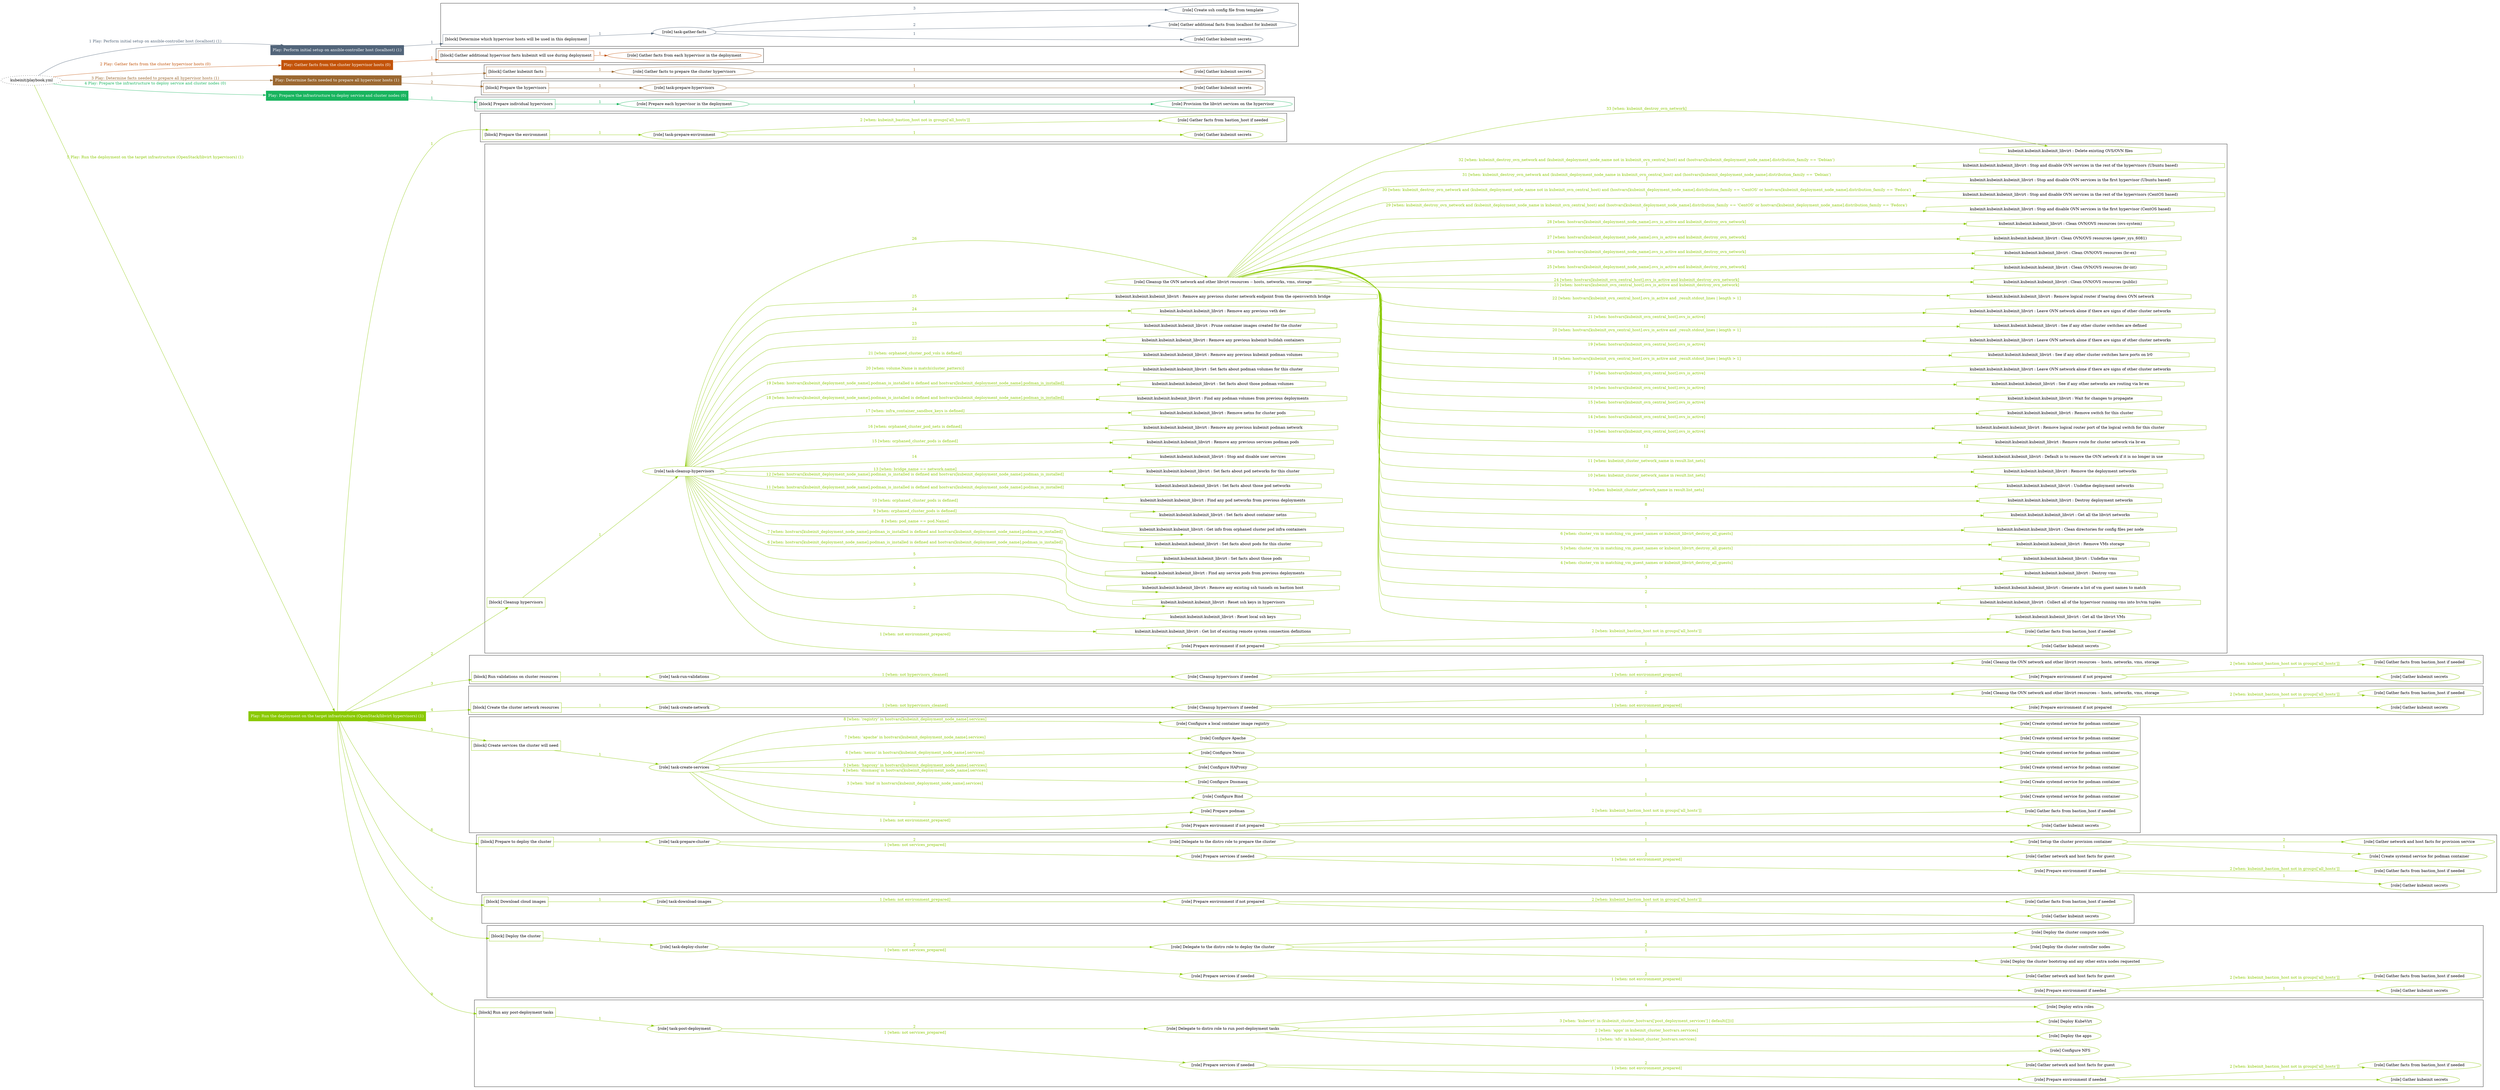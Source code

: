 digraph {
	graph [concentrate=true ordering=in rankdir=LR ratio=fill]
	edge [esep=5 sep=10]
	"kubeinit/playbook.yml" [URL="/home/runner/work/kubeinit/kubeinit/kubeinit/playbook.yml" id=playbook_28975d01 style=dotted]
	"kubeinit/playbook.yml" -> play_90d9e5d3 [label="1 Play: Perform initial setup on ansible-controller host (localhost) (1)" color="#52657a" fontcolor="#52657a" id=edge_play_90d9e5d3 labeltooltip="1 Play: Perform initial setup on ansible-controller host (localhost) (1)" tooltip="1 Play: Perform initial setup on ansible-controller host (localhost) (1)"]
	subgraph "Play: Perform initial setup on ansible-controller host (localhost) (1)" {
		play_90d9e5d3 [label="Play: Perform initial setup on ansible-controller host (localhost) (1)" URL="/home/runner/work/kubeinit/kubeinit/kubeinit/playbook.yml" color="#52657a" fontcolor="#ffffff" id=play_90d9e5d3 shape=box style=filled tooltip=localhost]
		play_90d9e5d3 -> block_2ebbc1ea [label=1 color="#52657a" fontcolor="#52657a" id=edge_block_2ebbc1ea labeltooltip=1 tooltip=1]
		subgraph cluster_block_2ebbc1ea {
			block_2ebbc1ea [label="[block] Determine which hypervisor hosts will be used in this deployment" URL="/home/runner/work/kubeinit/kubeinit/kubeinit/playbook.yml" color="#52657a" id=block_2ebbc1ea labeltooltip="Determine which hypervisor hosts will be used in this deployment" shape=box tooltip="Determine which hypervisor hosts will be used in this deployment"]
			block_2ebbc1ea -> role_b6797497 [label="1 " color="#52657a" fontcolor="#52657a" id=edge_role_b6797497 labeltooltip="1 " tooltip="1 "]
			subgraph "task-gather-facts" {
				role_b6797497 [label="[role] task-gather-facts" URL="/home/runner/work/kubeinit/kubeinit/kubeinit/playbook.yml" color="#52657a" id=role_b6797497 tooltip="task-gather-facts"]
				role_b6797497 -> role_46319eac [label="1 " color="#52657a" fontcolor="#52657a" id=edge_role_46319eac labeltooltip="1 " tooltip="1 "]
				subgraph "Gather kubeinit secrets" {
					role_46319eac [label="[role] Gather kubeinit secrets" URL="/home/runner/.ansible/collections/ansible_collections/kubeinit/kubeinit/roles/kubeinit_prepare/tasks/build_hypervisors_group.yml" color="#52657a" id=role_46319eac tooltip="Gather kubeinit secrets"]
				}
				role_b6797497 -> role_e105c965 [label="2 " color="#52657a" fontcolor="#52657a" id=edge_role_e105c965 labeltooltip="2 " tooltip="2 "]
				subgraph "Gather additional facts from localhost for kubeinit" {
					role_e105c965 [label="[role] Gather additional facts from localhost for kubeinit" URL="/home/runner/.ansible/collections/ansible_collections/kubeinit/kubeinit/roles/kubeinit_prepare/tasks/build_hypervisors_group.yml" color="#52657a" id=role_e105c965 tooltip="Gather additional facts from localhost for kubeinit"]
				}
				role_b6797497 -> role_5ed1dec2 [label="3 " color="#52657a" fontcolor="#52657a" id=edge_role_5ed1dec2 labeltooltip="3 " tooltip="3 "]
				subgraph "Create ssh config file from template" {
					role_5ed1dec2 [label="[role] Create ssh config file from template" URL="/home/runner/.ansible/collections/ansible_collections/kubeinit/kubeinit/roles/kubeinit_prepare/tasks/build_hypervisors_group.yml" color="#52657a" id=role_5ed1dec2 tooltip="Create ssh config file from template"]
				}
			}
		}
	}
	"kubeinit/playbook.yml" -> play_a20ed998 [label="2 Play: Gather facts from the cluster hypervisor hosts (0)" color="#c35309" fontcolor="#c35309" id=edge_play_a20ed998 labeltooltip="2 Play: Gather facts from the cluster hypervisor hosts (0)" tooltip="2 Play: Gather facts from the cluster hypervisor hosts (0)"]
	subgraph "Play: Gather facts from the cluster hypervisor hosts (0)" {
		play_a20ed998 [label="Play: Gather facts from the cluster hypervisor hosts (0)" URL="/home/runner/work/kubeinit/kubeinit/kubeinit/playbook.yml" color="#c35309" fontcolor="#ffffff" id=play_a20ed998 shape=box style=filled tooltip="Play: Gather facts from the cluster hypervisor hosts (0)"]
		play_a20ed998 -> block_7a1f26b4 [label=1 color="#c35309" fontcolor="#c35309" id=edge_block_7a1f26b4 labeltooltip=1 tooltip=1]
		subgraph cluster_block_7a1f26b4 {
			block_7a1f26b4 [label="[block] Gather additional hypervisor facts kubeinit will use during deployment" URL="/home/runner/work/kubeinit/kubeinit/kubeinit/playbook.yml" color="#c35309" id=block_7a1f26b4 labeltooltip="Gather additional hypervisor facts kubeinit will use during deployment" shape=box tooltip="Gather additional hypervisor facts kubeinit will use during deployment"]
			block_7a1f26b4 -> role_b2333e0a [label="1 " color="#c35309" fontcolor="#c35309" id=edge_role_b2333e0a labeltooltip="1 " tooltip="1 "]
			subgraph "Gather facts from each hypervisor in the deployment" {
				role_b2333e0a [label="[role] Gather facts from each hypervisor in the deployment" URL="/home/runner/work/kubeinit/kubeinit/kubeinit/playbook.yml" color="#c35309" id=role_b2333e0a tooltip="Gather facts from each hypervisor in the deployment"]
			}
		}
	}
	"kubeinit/playbook.yml" -> play_b79a7e51 [label="3 Play: Determine facts needed to prepare all hypervisor hosts (1)" color="#9b6831" fontcolor="#9b6831" id=edge_play_b79a7e51 labeltooltip="3 Play: Determine facts needed to prepare all hypervisor hosts (1)" tooltip="3 Play: Determine facts needed to prepare all hypervisor hosts (1)"]
	subgraph "Play: Determine facts needed to prepare all hypervisor hosts (1)" {
		play_b79a7e51 [label="Play: Determine facts needed to prepare all hypervisor hosts (1)" URL="/home/runner/work/kubeinit/kubeinit/kubeinit/playbook.yml" color="#9b6831" fontcolor="#ffffff" id=play_b79a7e51 shape=box style=filled tooltip=localhost]
		play_b79a7e51 -> block_84976f96 [label=1 color="#9b6831" fontcolor="#9b6831" id=edge_block_84976f96 labeltooltip=1 tooltip=1]
		subgraph cluster_block_84976f96 {
			block_84976f96 [label="[block] Gather kubeinit facts" URL="/home/runner/work/kubeinit/kubeinit/kubeinit/playbook.yml" color="#9b6831" id=block_84976f96 labeltooltip="Gather kubeinit facts" shape=box tooltip="Gather kubeinit facts"]
			block_84976f96 -> role_3f3ad764 [label="1 " color="#9b6831" fontcolor="#9b6831" id=edge_role_3f3ad764 labeltooltip="1 " tooltip="1 "]
			subgraph "Gather facts to prepare the cluster hypervisors" {
				role_3f3ad764 [label="[role] Gather facts to prepare the cluster hypervisors" URL="/home/runner/work/kubeinit/kubeinit/kubeinit/playbook.yml" color="#9b6831" id=role_3f3ad764 tooltip="Gather facts to prepare the cluster hypervisors"]
				role_3f3ad764 -> role_54243361 [label="1 " color="#9b6831" fontcolor="#9b6831" id=edge_role_54243361 labeltooltip="1 " tooltip="1 "]
				subgraph "Gather kubeinit secrets" {
					role_54243361 [label="[role] Gather kubeinit secrets" URL="/home/runner/.ansible/collections/ansible_collections/kubeinit/kubeinit/roles/kubeinit_prepare/tasks/gather_kubeinit_facts.yml" color="#9b6831" id=role_54243361 tooltip="Gather kubeinit secrets"]
				}
			}
		}
		play_b79a7e51 -> block_721d907b [label=2 color="#9b6831" fontcolor="#9b6831" id=edge_block_721d907b labeltooltip=2 tooltip=2]
		subgraph cluster_block_721d907b {
			block_721d907b [label="[block] Prepare the hypervisors" URL="/home/runner/work/kubeinit/kubeinit/kubeinit/playbook.yml" color="#9b6831" id=block_721d907b labeltooltip="Prepare the hypervisors" shape=box tooltip="Prepare the hypervisors"]
			block_721d907b -> role_051059b8 [label="1 " color="#9b6831" fontcolor="#9b6831" id=edge_role_051059b8 labeltooltip="1 " tooltip="1 "]
			subgraph "task-prepare-hypervisors" {
				role_051059b8 [label="[role] task-prepare-hypervisors" URL="/home/runner/work/kubeinit/kubeinit/kubeinit/playbook.yml" color="#9b6831" id=role_051059b8 tooltip="task-prepare-hypervisors"]
				role_051059b8 -> role_e71055fa [label="1 " color="#9b6831" fontcolor="#9b6831" id=edge_role_e71055fa labeltooltip="1 " tooltip="1 "]
				subgraph "Gather kubeinit secrets" {
					role_e71055fa [label="[role] Gather kubeinit secrets" URL="/home/runner/.ansible/collections/ansible_collections/kubeinit/kubeinit/roles/kubeinit_prepare/tasks/gather_kubeinit_facts.yml" color="#9b6831" id=role_e71055fa tooltip="Gather kubeinit secrets"]
				}
			}
		}
	}
	"kubeinit/playbook.yml" -> play_d2c19f1f [label="4 Play: Prepare the infrastructure to deploy service and cluster nodes (0)" color="#18b45e" fontcolor="#18b45e" id=edge_play_d2c19f1f labeltooltip="4 Play: Prepare the infrastructure to deploy service and cluster nodes (0)" tooltip="4 Play: Prepare the infrastructure to deploy service and cluster nodes (0)"]
	subgraph "Play: Prepare the infrastructure to deploy service and cluster nodes (0)" {
		play_d2c19f1f [label="Play: Prepare the infrastructure to deploy service and cluster nodes (0)" URL="/home/runner/work/kubeinit/kubeinit/kubeinit/playbook.yml" color="#18b45e" fontcolor="#ffffff" id=play_d2c19f1f shape=box style=filled tooltip="Play: Prepare the infrastructure to deploy service and cluster nodes (0)"]
		play_d2c19f1f -> block_5790c282 [label=1 color="#18b45e" fontcolor="#18b45e" id=edge_block_5790c282 labeltooltip=1 tooltip=1]
		subgraph cluster_block_5790c282 {
			block_5790c282 [label="[block] Prepare individual hypervisors" URL="/home/runner/work/kubeinit/kubeinit/kubeinit/playbook.yml" color="#18b45e" id=block_5790c282 labeltooltip="Prepare individual hypervisors" shape=box tooltip="Prepare individual hypervisors"]
			block_5790c282 -> role_7b24f0be [label="1 " color="#18b45e" fontcolor="#18b45e" id=edge_role_7b24f0be labeltooltip="1 " tooltip="1 "]
			subgraph "Prepare each hypervisor in the deployment" {
				role_7b24f0be [label="[role] Prepare each hypervisor in the deployment" URL="/home/runner/work/kubeinit/kubeinit/kubeinit/playbook.yml" color="#18b45e" id=role_7b24f0be tooltip="Prepare each hypervisor in the deployment"]
				role_7b24f0be -> role_6d815738 [label="1 " color="#18b45e" fontcolor="#18b45e" id=edge_role_6d815738 labeltooltip="1 " tooltip="1 "]
				subgraph "Provision the libvirt services on the hypervisor" {
					role_6d815738 [label="[role] Provision the libvirt services on the hypervisor" URL="/home/runner/.ansible/collections/ansible_collections/kubeinit/kubeinit/roles/kubeinit_prepare/tasks/prepare_hypervisor.yml" color="#18b45e" id=role_6d815738 tooltip="Provision the libvirt services on the hypervisor"]
				}
			}
		}
	}
	"kubeinit/playbook.yml" -> play_8afd50b5 [label="5 Play: Run the deployment on the target infrastructure (OpenStack/libvirt hypervisors) (1)" color="#8ac903" fontcolor="#8ac903" id=edge_play_8afd50b5 labeltooltip="5 Play: Run the deployment on the target infrastructure (OpenStack/libvirt hypervisors) (1)" tooltip="5 Play: Run the deployment on the target infrastructure (OpenStack/libvirt hypervisors) (1)"]
	subgraph "Play: Run the deployment on the target infrastructure (OpenStack/libvirt hypervisors) (1)" {
		play_8afd50b5 [label="Play: Run the deployment on the target infrastructure (OpenStack/libvirt hypervisors) (1)" URL="/home/runner/work/kubeinit/kubeinit/kubeinit/playbook.yml" color="#8ac903" fontcolor="#ffffff" id=play_8afd50b5 shape=box style=filled tooltip=localhost]
		play_8afd50b5 -> block_75ad3ca8 [label=1 color="#8ac903" fontcolor="#8ac903" id=edge_block_75ad3ca8 labeltooltip=1 tooltip=1]
		subgraph cluster_block_75ad3ca8 {
			block_75ad3ca8 [label="[block] Prepare the environment" URL="/home/runner/work/kubeinit/kubeinit/kubeinit/playbook.yml" color="#8ac903" id=block_75ad3ca8 labeltooltip="Prepare the environment" shape=box tooltip="Prepare the environment"]
			block_75ad3ca8 -> role_50cd5d4f [label="1 " color="#8ac903" fontcolor="#8ac903" id=edge_role_50cd5d4f labeltooltip="1 " tooltip="1 "]
			subgraph "task-prepare-environment" {
				role_50cd5d4f [label="[role] task-prepare-environment" URL="/home/runner/work/kubeinit/kubeinit/kubeinit/playbook.yml" color="#8ac903" id=role_50cd5d4f tooltip="task-prepare-environment"]
				role_50cd5d4f -> role_41912fa3 [label="1 " color="#8ac903" fontcolor="#8ac903" id=edge_role_41912fa3 labeltooltip="1 " tooltip="1 "]
				subgraph "Gather kubeinit secrets" {
					role_41912fa3 [label="[role] Gather kubeinit secrets" URL="/home/runner/.ansible/collections/ansible_collections/kubeinit/kubeinit/roles/kubeinit_prepare/tasks/gather_kubeinit_facts.yml" color="#8ac903" id=role_41912fa3 tooltip="Gather kubeinit secrets"]
				}
				role_50cd5d4f -> role_05aaa07a [label="2 [when: kubeinit_bastion_host not in groups['all_hosts']]" color="#8ac903" fontcolor="#8ac903" id=edge_role_05aaa07a labeltooltip="2 [when: kubeinit_bastion_host not in groups['all_hosts']]" tooltip="2 [when: kubeinit_bastion_host not in groups['all_hosts']]"]
				subgraph "Gather facts from bastion_host if needed" {
					role_05aaa07a [label="[role] Gather facts from bastion_host if needed" URL="/home/runner/.ansible/collections/ansible_collections/kubeinit/kubeinit/roles/kubeinit_prepare/tasks/main.yml" color="#8ac903" id=role_05aaa07a tooltip="Gather facts from bastion_host if needed"]
				}
			}
		}
		play_8afd50b5 -> block_1c0f2edb [label=2 color="#8ac903" fontcolor="#8ac903" id=edge_block_1c0f2edb labeltooltip=2 tooltip=2]
		subgraph cluster_block_1c0f2edb {
			block_1c0f2edb [label="[block] Cleanup hypervisors" URL="/home/runner/work/kubeinit/kubeinit/kubeinit/playbook.yml" color="#8ac903" id=block_1c0f2edb labeltooltip="Cleanup hypervisors" shape=box tooltip="Cleanup hypervisors"]
			block_1c0f2edb -> role_69d4814d [label="1 " color="#8ac903" fontcolor="#8ac903" id=edge_role_69d4814d labeltooltip="1 " tooltip="1 "]
			subgraph "task-cleanup-hypervisors" {
				role_69d4814d [label="[role] task-cleanup-hypervisors" URL="/home/runner/work/kubeinit/kubeinit/kubeinit/playbook.yml" color="#8ac903" id=role_69d4814d tooltip="task-cleanup-hypervisors"]
				role_69d4814d -> role_cf74118a [label="1 [when: not environment_prepared]" color="#8ac903" fontcolor="#8ac903" id=edge_role_cf74118a labeltooltip="1 [when: not environment_prepared]" tooltip="1 [when: not environment_prepared]"]
				subgraph "Prepare environment if not prepared" {
					role_cf74118a [label="[role] Prepare environment if not prepared" URL="/home/runner/.ansible/collections/ansible_collections/kubeinit/kubeinit/roles/kubeinit_libvirt/tasks/cleanup_hypervisors.yml" color="#8ac903" id=role_cf74118a tooltip="Prepare environment if not prepared"]
					role_cf74118a -> role_c3ae215f [label="1 " color="#8ac903" fontcolor="#8ac903" id=edge_role_c3ae215f labeltooltip="1 " tooltip="1 "]
					subgraph "Gather kubeinit secrets" {
						role_c3ae215f [label="[role] Gather kubeinit secrets" URL="/home/runner/.ansible/collections/ansible_collections/kubeinit/kubeinit/roles/kubeinit_prepare/tasks/gather_kubeinit_facts.yml" color="#8ac903" id=role_c3ae215f tooltip="Gather kubeinit secrets"]
					}
					role_cf74118a -> role_65c59545 [label="2 [when: kubeinit_bastion_host not in groups['all_hosts']]" color="#8ac903" fontcolor="#8ac903" id=edge_role_65c59545 labeltooltip="2 [when: kubeinit_bastion_host not in groups['all_hosts']]" tooltip="2 [when: kubeinit_bastion_host not in groups['all_hosts']]"]
					subgraph "Gather facts from bastion_host if needed" {
						role_65c59545 [label="[role] Gather facts from bastion_host if needed" URL="/home/runner/.ansible/collections/ansible_collections/kubeinit/kubeinit/roles/kubeinit_prepare/tasks/main.yml" color="#8ac903" id=role_65c59545 tooltip="Gather facts from bastion_host if needed"]
					}
				}
				task_ce3dd73c [label="kubeinit.kubeinit.kubeinit_libvirt : Get list of existing remote system connection definitions" URL="/home/runner/.ansible/collections/ansible_collections/kubeinit/kubeinit/roles/kubeinit_libvirt/tasks/cleanup_hypervisors.yml" color="#8ac903" id=task_ce3dd73c shape=octagon tooltip="kubeinit.kubeinit.kubeinit_libvirt : Get list of existing remote system connection definitions"]
				role_69d4814d -> task_ce3dd73c [label="2 " color="#8ac903" fontcolor="#8ac903" id=edge_task_ce3dd73c labeltooltip="2 " tooltip="2 "]
				task_e0d52954 [label="kubeinit.kubeinit.kubeinit_libvirt : Reset local ssh keys" URL="/home/runner/.ansible/collections/ansible_collections/kubeinit/kubeinit/roles/kubeinit_libvirt/tasks/cleanup_hypervisors.yml" color="#8ac903" id=task_e0d52954 shape=octagon tooltip="kubeinit.kubeinit.kubeinit_libvirt : Reset local ssh keys"]
				role_69d4814d -> task_e0d52954 [label="3 " color="#8ac903" fontcolor="#8ac903" id=edge_task_e0d52954 labeltooltip="3 " tooltip="3 "]
				task_ca29c36c [label="kubeinit.kubeinit.kubeinit_libvirt : Reset ssh keys in hypervisors" URL="/home/runner/.ansible/collections/ansible_collections/kubeinit/kubeinit/roles/kubeinit_libvirt/tasks/cleanup_hypervisors.yml" color="#8ac903" id=task_ca29c36c shape=octagon tooltip="kubeinit.kubeinit.kubeinit_libvirt : Reset ssh keys in hypervisors"]
				role_69d4814d -> task_ca29c36c [label="4 " color="#8ac903" fontcolor="#8ac903" id=edge_task_ca29c36c labeltooltip="4 " tooltip="4 "]
				task_772b73a6 [label="kubeinit.kubeinit.kubeinit_libvirt : Remove any existing ssh tunnels on bastion host" URL="/home/runner/.ansible/collections/ansible_collections/kubeinit/kubeinit/roles/kubeinit_libvirt/tasks/cleanup_hypervisors.yml" color="#8ac903" id=task_772b73a6 shape=octagon tooltip="kubeinit.kubeinit.kubeinit_libvirt : Remove any existing ssh tunnels on bastion host"]
				role_69d4814d -> task_772b73a6 [label="5 " color="#8ac903" fontcolor="#8ac903" id=edge_task_772b73a6 labeltooltip="5 " tooltip="5 "]
				task_b8cc3cc6 [label="kubeinit.kubeinit.kubeinit_libvirt : Find any service pods from previous deployments" URL="/home/runner/.ansible/collections/ansible_collections/kubeinit/kubeinit/roles/kubeinit_libvirt/tasks/cleanup_hypervisors.yml" color="#8ac903" id=task_b8cc3cc6 shape=octagon tooltip="kubeinit.kubeinit.kubeinit_libvirt : Find any service pods from previous deployments"]
				role_69d4814d -> task_b8cc3cc6 [label="6 [when: hostvars[kubeinit_deployment_node_name].podman_is_installed is defined and hostvars[kubeinit_deployment_node_name].podman_is_installed]" color="#8ac903" fontcolor="#8ac903" id=edge_task_b8cc3cc6 labeltooltip="6 [when: hostvars[kubeinit_deployment_node_name].podman_is_installed is defined and hostvars[kubeinit_deployment_node_name].podman_is_installed]" tooltip="6 [when: hostvars[kubeinit_deployment_node_name].podman_is_installed is defined and hostvars[kubeinit_deployment_node_name].podman_is_installed]"]
				task_0388af70 [label="kubeinit.kubeinit.kubeinit_libvirt : Set facts about those pods" URL="/home/runner/.ansible/collections/ansible_collections/kubeinit/kubeinit/roles/kubeinit_libvirt/tasks/cleanup_hypervisors.yml" color="#8ac903" id=task_0388af70 shape=octagon tooltip="kubeinit.kubeinit.kubeinit_libvirt : Set facts about those pods"]
				role_69d4814d -> task_0388af70 [label="7 [when: hostvars[kubeinit_deployment_node_name].podman_is_installed is defined and hostvars[kubeinit_deployment_node_name].podman_is_installed]" color="#8ac903" fontcolor="#8ac903" id=edge_task_0388af70 labeltooltip="7 [when: hostvars[kubeinit_deployment_node_name].podman_is_installed is defined and hostvars[kubeinit_deployment_node_name].podman_is_installed]" tooltip="7 [when: hostvars[kubeinit_deployment_node_name].podman_is_installed is defined and hostvars[kubeinit_deployment_node_name].podman_is_installed]"]
				task_90cdb9b9 [label="kubeinit.kubeinit.kubeinit_libvirt : Set facts about pods for this cluster" URL="/home/runner/.ansible/collections/ansible_collections/kubeinit/kubeinit/roles/kubeinit_libvirt/tasks/cleanup_hypervisors.yml" color="#8ac903" id=task_90cdb9b9 shape=octagon tooltip="kubeinit.kubeinit.kubeinit_libvirt : Set facts about pods for this cluster"]
				role_69d4814d -> task_90cdb9b9 [label="8 [when: pod_name == pod.Name]" color="#8ac903" fontcolor="#8ac903" id=edge_task_90cdb9b9 labeltooltip="8 [when: pod_name == pod.Name]" tooltip="8 [when: pod_name == pod.Name]"]
				task_bd041afb [label="kubeinit.kubeinit.kubeinit_libvirt : Get info from orphaned cluster pod infra containers" URL="/home/runner/.ansible/collections/ansible_collections/kubeinit/kubeinit/roles/kubeinit_libvirt/tasks/cleanup_hypervisors.yml" color="#8ac903" id=task_bd041afb shape=octagon tooltip="kubeinit.kubeinit.kubeinit_libvirt : Get info from orphaned cluster pod infra containers"]
				role_69d4814d -> task_bd041afb [label="9 [when: orphaned_cluster_pods is defined]" color="#8ac903" fontcolor="#8ac903" id=edge_task_bd041afb labeltooltip="9 [when: orphaned_cluster_pods is defined]" tooltip="9 [when: orphaned_cluster_pods is defined]"]
				task_ab894f5d [label="kubeinit.kubeinit.kubeinit_libvirt : Set facts about container netns" URL="/home/runner/.ansible/collections/ansible_collections/kubeinit/kubeinit/roles/kubeinit_libvirt/tasks/cleanup_hypervisors.yml" color="#8ac903" id=task_ab894f5d shape=octagon tooltip="kubeinit.kubeinit.kubeinit_libvirt : Set facts about container netns"]
				role_69d4814d -> task_ab894f5d [label="10 [when: orphaned_cluster_pods is defined]" color="#8ac903" fontcolor="#8ac903" id=edge_task_ab894f5d labeltooltip="10 [when: orphaned_cluster_pods is defined]" tooltip="10 [when: orphaned_cluster_pods is defined]"]
				task_017de087 [label="kubeinit.kubeinit.kubeinit_libvirt : Find any pod networks from previous deployments" URL="/home/runner/.ansible/collections/ansible_collections/kubeinit/kubeinit/roles/kubeinit_libvirt/tasks/cleanup_hypervisors.yml" color="#8ac903" id=task_017de087 shape=octagon tooltip="kubeinit.kubeinit.kubeinit_libvirt : Find any pod networks from previous deployments"]
				role_69d4814d -> task_017de087 [label="11 [when: hostvars[kubeinit_deployment_node_name].podman_is_installed is defined and hostvars[kubeinit_deployment_node_name].podman_is_installed]" color="#8ac903" fontcolor="#8ac903" id=edge_task_017de087 labeltooltip="11 [when: hostvars[kubeinit_deployment_node_name].podman_is_installed is defined and hostvars[kubeinit_deployment_node_name].podman_is_installed]" tooltip="11 [when: hostvars[kubeinit_deployment_node_name].podman_is_installed is defined and hostvars[kubeinit_deployment_node_name].podman_is_installed]"]
				task_a6ed816b [label="kubeinit.kubeinit.kubeinit_libvirt : Set facts about those pod networks" URL="/home/runner/.ansible/collections/ansible_collections/kubeinit/kubeinit/roles/kubeinit_libvirt/tasks/cleanup_hypervisors.yml" color="#8ac903" id=task_a6ed816b shape=octagon tooltip="kubeinit.kubeinit.kubeinit_libvirt : Set facts about those pod networks"]
				role_69d4814d -> task_a6ed816b [label="12 [when: hostvars[kubeinit_deployment_node_name].podman_is_installed is defined and hostvars[kubeinit_deployment_node_name].podman_is_installed]" color="#8ac903" fontcolor="#8ac903" id=edge_task_a6ed816b labeltooltip="12 [when: hostvars[kubeinit_deployment_node_name].podman_is_installed is defined and hostvars[kubeinit_deployment_node_name].podman_is_installed]" tooltip="12 [when: hostvars[kubeinit_deployment_node_name].podman_is_installed is defined and hostvars[kubeinit_deployment_node_name].podman_is_installed]"]
				task_60769942 [label="kubeinit.kubeinit.kubeinit_libvirt : Set facts about pod networks for this cluster" URL="/home/runner/.ansible/collections/ansible_collections/kubeinit/kubeinit/roles/kubeinit_libvirt/tasks/cleanup_hypervisors.yml" color="#8ac903" id=task_60769942 shape=octagon tooltip="kubeinit.kubeinit.kubeinit_libvirt : Set facts about pod networks for this cluster"]
				role_69d4814d -> task_60769942 [label="13 [when: bridge_name == network.name]" color="#8ac903" fontcolor="#8ac903" id=edge_task_60769942 labeltooltip="13 [when: bridge_name == network.name]" tooltip="13 [when: bridge_name == network.name]"]
				task_577caae9 [label="kubeinit.kubeinit.kubeinit_libvirt : Stop and disable user services" URL="/home/runner/.ansible/collections/ansible_collections/kubeinit/kubeinit/roles/kubeinit_libvirt/tasks/cleanup_hypervisors.yml" color="#8ac903" id=task_577caae9 shape=octagon tooltip="kubeinit.kubeinit.kubeinit_libvirt : Stop and disable user services"]
				role_69d4814d -> task_577caae9 [label="14 " color="#8ac903" fontcolor="#8ac903" id=edge_task_577caae9 labeltooltip="14 " tooltip="14 "]
				task_17a6b006 [label="kubeinit.kubeinit.kubeinit_libvirt : Remove any previous services podman pods" URL="/home/runner/.ansible/collections/ansible_collections/kubeinit/kubeinit/roles/kubeinit_libvirt/tasks/cleanup_hypervisors.yml" color="#8ac903" id=task_17a6b006 shape=octagon tooltip="kubeinit.kubeinit.kubeinit_libvirt : Remove any previous services podman pods"]
				role_69d4814d -> task_17a6b006 [label="15 [when: orphaned_cluster_pods is defined]" color="#8ac903" fontcolor="#8ac903" id=edge_task_17a6b006 labeltooltip="15 [when: orphaned_cluster_pods is defined]" tooltip="15 [when: orphaned_cluster_pods is defined]"]
				task_0edd863c [label="kubeinit.kubeinit.kubeinit_libvirt : Remove any previous kubeinit podman network" URL="/home/runner/.ansible/collections/ansible_collections/kubeinit/kubeinit/roles/kubeinit_libvirt/tasks/cleanup_hypervisors.yml" color="#8ac903" id=task_0edd863c shape=octagon tooltip="kubeinit.kubeinit.kubeinit_libvirt : Remove any previous kubeinit podman network"]
				role_69d4814d -> task_0edd863c [label="16 [when: orphaned_cluster_pod_nets is defined]" color="#8ac903" fontcolor="#8ac903" id=edge_task_0edd863c labeltooltip="16 [when: orphaned_cluster_pod_nets is defined]" tooltip="16 [when: orphaned_cluster_pod_nets is defined]"]
				task_b9c1146a [label="kubeinit.kubeinit.kubeinit_libvirt : Remove netns for cluster pods" URL="/home/runner/.ansible/collections/ansible_collections/kubeinit/kubeinit/roles/kubeinit_libvirt/tasks/cleanup_hypervisors.yml" color="#8ac903" id=task_b9c1146a shape=octagon tooltip="kubeinit.kubeinit.kubeinit_libvirt : Remove netns for cluster pods"]
				role_69d4814d -> task_b9c1146a [label="17 [when: infra_container_sandbox_keys is defined]" color="#8ac903" fontcolor="#8ac903" id=edge_task_b9c1146a labeltooltip="17 [when: infra_container_sandbox_keys is defined]" tooltip="17 [when: infra_container_sandbox_keys is defined]"]
				task_585a195b [label="kubeinit.kubeinit.kubeinit_libvirt : Find any podman volumes from previous deployments" URL="/home/runner/.ansible/collections/ansible_collections/kubeinit/kubeinit/roles/kubeinit_libvirt/tasks/cleanup_hypervisors.yml" color="#8ac903" id=task_585a195b shape=octagon tooltip="kubeinit.kubeinit.kubeinit_libvirt : Find any podman volumes from previous deployments"]
				role_69d4814d -> task_585a195b [label="18 [when: hostvars[kubeinit_deployment_node_name].podman_is_installed is defined and hostvars[kubeinit_deployment_node_name].podman_is_installed]" color="#8ac903" fontcolor="#8ac903" id=edge_task_585a195b labeltooltip="18 [when: hostvars[kubeinit_deployment_node_name].podman_is_installed is defined and hostvars[kubeinit_deployment_node_name].podman_is_installed]" tooltip="18 [when: hostvars[kubeinit_deployment_node_name].podman_is_installed is defined and hostvars[kubeinit_deployment_node_name].podman_is_installed]"]
				task_2a1fa73d [label="kubeinit.kubeinit.kubeinit_libvirt : Set facts about those podman volumes" URL="/home/runner/.ansible/collections/ansible_collections/kubeinit/kubeinit/roles/kubeinit_libvirt/tasks/cleanup_hypervisors.yml" color="#8ac903" id=task_2a1fa73d shape=octagon tooltip="kubeinit.kubeinit.kubeinit_libvirt : Set facts about those podman volumes"]
				role_69d4814d -> task_2a1fa73d [label="19 [when: hostvars[kubeinit_deployment_node_name].podman_is_installed is defined and hostvars[kubeinit_deployment_node_name].podman_is_installed]" color="#8ac903" fontcolor="#8ac903" id=edge_task_2a1fa73d labeltooltip="19 [when: hostvars[kubeinit_deployment_node_name].podman_is_installed is defined and hostvars[kubeinit_deployment_node_name].podman_is_installed]" tooltip="19 [when: hostvars[kubeinit_deployment_node_name].podman_is_installed is defined and hostvars[kubeinit_deployment_node_name].podman_is_installed]"]
				task_7c09a57b [label="kubeinit.kubeinit.kubeinit_libvirt : Set facts about podman volumes for this cluster" URL="/home/runner/.ansible/collections/ansible_collections/kubeinit/kubeinit/roles/kubeinit_libvirt/tasks/cleanup_hypervisors.yml" color="#8ac903" id=task_7c09a57b shape=octagon tooltip="kubeinit.kubeinit.kubeinit_libvirt : Set facts about podman volumes for this cluster"]
				role_69d4814d -> task_7c09a57b [label="20 [when: volume.Name is match(cluster_pattern)]" color="#8ac903" fontcolor="#8ac903" id=edge_task_7c09a57b labeltooltip="20 [when: volume.Name is match(cluster_pattern)]" tooltip="20 [when: volume.Name is match(cluster_pattern)]"]
				task_95b0ac47 [label="kubeinit.kubeinit.kubeinit_libvirt : Remove any previous kubeinit podman volumes" URL="/home/runner/.ansible/collections/ansible_collections/kubeinit/kubeinit/roles/kubeinit_libvirt/tasks/cleanup_hypervisors.yml" color="#8ac903" id=task_95b0ac47 shape=octagon tooltip="kubeinit.kubeinit.kubeinit_libvirt : Remove any previous kubeinit podman volumes"]
				role_69d4814d -> task_95b0ac47 [label="21 [when: orphaned_cluster_pod_vols is defined]" color="#8ac903" fontcolor="#8ac903" id=edge_task_95b0ac47 labeltooltip="21 [when: orphaned_cluster_pod_vols is defined]" tooltip="21 [when: orphaned_cluster_pod_vols is defined]"]
				task_d0e256f3 [label="kubeinit.kubeinit.kubeinit_libvirt : Remove any previous kubeinit buildah containers" URL="/home/runner/.ansible/collections/ansible_collections/kubeinit/kubeinit/roles/kubeinit_libvirt/tasks/cleanup_hypervisors.yml" color="#8ac903" id=task_d0e256f3 shape=octagon tooltip="kubeinit.kubeinit.kubeinit_libvirt : Remove any previous kubeinit buildah containers"]
				role_69d4814d -> task_d0e256f3 [label="22 " color="#8ac903" fontcolor="#8ac903" id=edge_task_d0e256f3 labeltooltip="22 " tooltip="22 "]
				task_6877bf97 [label="kubeinit.kubeinit.kubeinit_libvirt : Prune container images created for the cluster" URL="/home/runner/.ansible/collections/ansible_collections/kubeinit/kubeinit/roles/kubeinit_libvirt/tasks/cleanup_hypervisors.yml" color="#8ac903" id=task_6877bf97 shape=octagon tooltip="kubeinit.kubeinit.kubeinit_libvirt : Prune container images created for the cluster"]
				role_69d4814d -> task_6877bf97 [label="23 " color="#8ac903" fontcolor="#8ac903" id=edge_task_6877bf97 labeltooltip="23 " tooltip="23 "]
				task_839bce59 [label="kubeinit.kubeinit.kubeinit_libvirt : Remove any previous veth dev" URL="/home/runner/.ansible/collections/ansible_collections/kubeinit/kubeinit/roles/kubeinit_libvirt/tasks/cleanup_hypervisors.yml" color="#8ac903" id=task_839bce59 shape=octagon tooltip="kubeinit.kubeinit.kubeinit_libvirt : Remove any previous veth dev"]
				role_69d4814d -> task_839bce59 [label="24 " color="#8ac903" fontcolor="#8ac903" id=edge_task_839bce59 labeltooltip="24 " tooltip="24 "]
				task_548c2066 [label="kubeinit.kubeinit.kubeinit_libvirt : Remove any previous cluster network endpoint from the openvswitch bridge" URL="/home/runner/.ansible/collections/ansible_collections/kubeinit/kubeinit/roles/kubeinit_libvirt/tasks/cleanup_hypervisors.yml" color="#8ac903" id=task_548c2066 shape=octagon tooltip="kubeinit.kubeinit.kubeinit_libvirt : Remove any previous cluster network endpoint from the openvswitch bridge"]
				role_69d4814d -> task_548c2066 [label="25 " color="#8ac903" fontcolor="#8ac903" id=edge_task_548c2066 labeltooltip="25 " tooltip="25 "]
				role_69d4814d -> role_56a623e8 [label="26 " color="#8ac903" fontcolor="#8ac903" id=edge_role_56a623e8 labeltooltip="26 " tooltip="26 "]
				subgraph "Cleanup the OVN network and other libvirt resources -- hosts, networks, vms, storage" {
					role_56a623e8 [label="[role] Cleanup the OVN network and other libvirt resources -- hosts, networks, vms, storage" URL="/home/runner/.ansible/collections/ansible_collections/kubeinit/kubeinit/roles/kubeinit_libvirt/tasks/cleanup_hypervisors.yml" color="#8ac903" id=role_56a623e8 tooltip="Cleanup the OVN network and other libvirt resources -- hosts, networks, vms, storage"]
					task_e4b3c1b8 [label="kubeinit.kubeinit.kubeinit_libvirt : Get all the libvirt VMs" URL="/home/runner/.ansible/collections/ansible_collections/kubeinit/kubeinit/roles/kubeinit_libvirt/tasks/cleanup_libvirt.yml" color="#8ac903" id=task_e4b3c1b8 shape=octagon tooltip="kubeinit.kubeinit.kubeinit_libvirt : Get all the libvirt VMs"]
					role_56a623e8 -> task_e4b3c1b8 [label="1 " color="#8ac903" fontcolor="#8ac903" id=edge_task_e4b3c1b8 labeltooltip="1 " tooltip="1 "]
					task_3ec7c9c6 [label="kubeinit.kubeinit.kubeinit_libvirt : Collect all of the hypervisor running vms into hv/vm tuples" URL="/home/runner/.ansible/collections/ansible_collections/kubeinit/kubeinit/roles/kubeinit_libvirt/tasks/cleanup_libvirt.yml" color="#8ac903" id=task_3ec7c9c6 shape=octagon tooltip="kubeinit.kubeinit.kubeinit_libvirt : Collect all of the hypervisor running vms into hv/vm tuples"]
					role_56a623e8 -> task_3ec7c9c6 [label="2 " color="#8ac903" fontcolor="#8ac903" id=edge_task_3ec7c9c6 labeltooltip="2 " tooltip="2 "]
					task_4691f0d3 [label="kubeinit.kubeinit.kubeinit_libvirt : Generate a list of vm guest names to match" URL="/home/runner/.ansible/collections/ansible_collections/kubeinit/kubeinit/roles/kubeinit_libvirt/tasks/cleanup_libvirt.yml" color="#8ac903" id=task_4691f0d3 shape=octagon tooltip="kubeinit.kubeinit.kubeinit_libvirt : Generate a list of vm guest names to match"]
					role_56a623e8 -> task_4691f0d3 [label="3 " color="#8ac903" fontcolor="#8ac903" id=edge_task_4691f0d3 labeltooltip="3 " tooltip="3 "]
					task_7e976dfa [label="kubeinit.kubeinit.kubeinit_libvirt : Destroy vms" URL="/home/runner/.ansible/collections/ansible_collections/kubeinit/kubeinit/roles/kubeinit_libvirt/tasks/cleanup_libvirt.yml" color="#8ac903" id=task_7e976dfa shape=octagon tooltip="kubeinit.kubeinit.kubeinit_libvirt : Destroy vms"]
					role_56a623e8 -> task_7e976dfa [label="4 [when: cluster_vm in matching_vm_guest_names or kubeinit_libvirt_destroy_all_guests]" color="#8ac903" fontcolor="#8ac903" id=edge_task_7e976dfa labeltooltip="4 [when: cluster_vm in matching_vm_guest_names or kubeinit_libvirt_destroy_all_guests]" tooltip="4 [when: cluster_vm in matching_vm_guest_names or kubeinit_libvirt_destroy_all_guests]"]
					task_2b4a46f0 [label="kubeinit.kubeinit.kubeinit_libvirt : Undefine vms" URL="/home/runner/.ansible/collections/ansible_collections/kubeinit/kubeinit/roles/kubeinit_libvirt/tasks/cleanup_libvirt.yml" color="#8ac903" id=task_2b4a46f0 shape=octagon tooltip="kubeinit.kubeinit.kubeinit_libvirt : Undefine vms"]
					role_56a623e8 -> task_2b4a46f0 [label="5 [when: cluster_vm in matching_vm_guest_names or kubeinit_libvirt_destroy_all_guests]" color="#8ac903" fontcolor="#8ac903" id=edge_task_2b4a46f0 labeltooltip="5 [when: cluster_vm in matching_vm_guest_names or kubeinit_libvirt_destroy_all_guests]" tooltip="5 [when: cluster_vm in matching_vm_guest_names or kubeinit_libvirt_destroy_all_guests]"]
					task_e06c5a19 [label="kubeinit.kubeinit.kubeinit_libvirt : Remove VMs storage" URL="/home/runner/.ansible/collections/ansible_collections/kubeinit/kubeinit/roles/kubeinit_libvirt/tasks/cleanup_libvirt.yml" color="#8ac903" id=task_e06c5a19 shape=octagon tooltip="kubeinit.kubeinit.kubeinit_libvirt : Remove VMs storage"]
					role_56a623e8 -> task_e06c5a19 [label="6 [when: cluster_vm in matching_vm_guest_names or kubeinit_libvirt_destroy_all_guests]" color="#8ac903" fontcolor="#8ac903" id=edge_task_e06c5a19 labeltooltip="6 [when: cluster_vm in matching_vm_guest_names or kubeinit_libvirt_destroy_all_guests]" tooltip="6 [when: cluster_vm in matching_vm_guest_names or kubeinit_libvirt_destroy_all_guests]"]
					task_fe341e81 [label="kubeinit.kubeinit.kubeinit_libvirt : Clean directories for config files per node" URL="/home/runner/.ansible/collections/ansible_collections/kubeinit/kubeinit/roles/kubeinit_libvirt/tasks/cleanup_libvirt.yml" color="#8ac903" id=task_fe341e81 shape=octagon tooltip="kubeinit.kubeinit.kubeinit_libvirt : Clean directories for config files per node"]
					role_56a623e8 -> task_fe341e81 [label="7 " color="#8ac903" fontcolor="#8ac903" id=edge_task_fe341e81 labeltooltip="7 " tooltip="7 "]
					task_4d05c4b8 [label="kubeinit.kubeinit.kubeinit_libvirt : Get all the libvirt networks" URL="/home/runner/.ansible/collections/ansible_collections/kubeinit/kubeinit/roles/kubeinit_libvirt/tasks/cleanup_libvirt.yml" color="#8ac903" id=task_4d05c4b8 shape=octagon tooltip="kubeinit.kubeinit.kubeinit_libvirt : Get all the libvirt networks"]
					role_56a623e8 -> task_4d05c4b8 [label="8 " color="#8ac903" fontcolor="#8ac903" id=edge_task_4d05c4b8 labeltooltip="8 " tooltip="8 "]
					task_ae56bd8a [label="kubeinit.kubeinit.kubeinit_libvirt : Destroy deployment networks" URL="/home/runner/.ansible/collections/ansible_collections/kubeinit/kubeinit/roles/kubeinit_libvirt/tasks/cleanup_libvirt.yml" color="#8ac903" id=task_ae56bd8a shape=octagon tooltip="kubeinit.kubeinit.kubeinit_libvirt : Destroy deployment networks"]
					role_56a623e8 -> task_ae56bd8a [label="9 [when: kubeinit_cluster_network_name in result.list_nets]" color="#8ac903" fontcolor="#8ac903" id=edge_task_ae56bd8a labeltooltip="9 [when: kubeinit_cluster_network_name in result.list_nets]" tooltip="9 [when: kubeinit_cluster_network_name in result.list_nets]"]
					task_58e8eb93 [label="kubeinit.kubeinit.kubeinit_libvirt : Undefine deployment networks" URL="/home/runner/.ansible/collections/ansible_collections/kubeinit/kubeinit/roles/kubeinit_libvirt/tasks/cleanup_libvirt.yml" color="#8ac903" id=task_58e8eb93 shape=octagon tooltip="kubeinit.kubeinit.kubeinit_libvirt : Undefine deployment networks"]
					role_56a623e8 -> task_58e8eb93 [label="10 [when: kubeinit_cluster_network_name in result.list_nets]" color="#8ac903" fontcolor="#8ac903" id=edge_task_58e8eb93 labeltooltip="10 [when: kubeinit_cluster_network_name in result.list_nets]" tooltip="10 [when: kubeinit_cluster_network_name in result.list_nets]"]
					task_b5220c22 [label="kubeinit.kubeinit.kubeinit_libvirt : Remove the deployment networks" URL="/home/runner/.ansible/collections/ansible_collections/kubeinit/kubeinit/roles/kubeinit_libvirt/tasks/cleanup_libvirt.yml" color="#8ac903" id=task_b5220c22 shape=octagon tooltip="kubeinit.kubeinit.kubeinit_libvirt : Remove the deployment networks"]
					role_56a623e8 -> task_b5220c22 [label="11 [when: kubeinit_cluster_network_name in result.list_nets]" color="#8ac903" fontcolor="#8ac903" id=edge_task_b5220c22 labeltooltip="11 [when: kubeinit_cluster_network_name in result.list_nets]" tooltip="11 [when: kubeinit_cluster_network_name in result.list_nets]"]
					task_3e59870c [label="kubeinit.kubeinit.kubeinit_libvirt : Default is to remove the OVN network if it is no longer in use" URL="/home/runner/.ansible/collections/ansible_collections/kubeinit/kubeinit/roles/kubeinit_libvirt/tasks/cleanup_libvirt.yml" color="#8ac903" id=task_3e59870c shape=octagon tooltip="kubeinit.kubeinit.kubeinit_libvirt : Default is to remove the OVN network if it is no longer in use"]
					role_56a623e8 -> task_3e59870c [label="12 " color="#8ac903" fontcolor="#8ac903" id=edge_task_3e59870c labeltooltip="12 " tooltip="12 "]
					task_95e17e25 [label="kubeinit.kubeinit.kubeinit_libvirt : Remove route for cluster network via br-ex" URL="/home/runner/.ansible/collections/ansible_collections/kubeinit/kubeinit/roles/kubeinit_libvirt/tasks/cleanup_libvirt.yml" color="#8ac903" id=task_95e17e25 shape=octagon tooltip="kubeinit.kubeinit.kubeinit_libvirt : Remove route for cluster network via br-ex"]
					role_56a623e8 -> task_95e17e25 [label="13 [when: hostvars[kubeinit_ovn_central_host].ovs_is_active]" color="#8ac903" fontcolor="#8ac903" id=edge_task_95e17e25 labeltooltip="13 [when: hostvars[kubeinit_ovn_central_host].ovs_is_active]" tooltip="13 [when: hostvars[kubeinit_ovn_central_host].ovs_is_active]"]
					task_d9753ef8 [label="kubeinit.kubeinit.kubeinit_libvirt : Remove logical router port of the logical switch for this cluster" URL="/home/runner/.ansible/collections/ansible_collections/kubeinit/kubeinit/roles/kubeinit_libvirt/tasks/cleanup_libvirt.yml" color="#8ac903" id=task_d9753ef8 shape=octagon tooltip="kubeinit.kubeinit.kubeinit_libvirt : Remove logical router port of the logical switch for this cluster"]
					role_56a623e8 -> task_d9753ef8 [label="14 [when: hostvars[kubeinit_ovn_central_host].ovs_is_active]" color="#8ac903" fontcolor="#8ac903" id=edge_task_d9753ef8 labeltooltip="14 [when: hostvars[kubeinit_ovn_central_host].ovs_is_active]" tooltip="14 [when: hostvars[kubeinit_ovn_central_host].ovs_is_active]"]
					task_d9bf2f50 [label="kubeinit.kubeinit.kubeinit_libvirt : Remove switch for this cluster" URL="/home/runner/.ansible/collections/ansible_collections/kubeinit/kubeinit/roles/kubeinit_libvirt/tasks/cleanup_libvirt.yml" color="#8ac903" id=task_d9bf2f50 shape=octagon tooltip="kubeinit.kubeinit.kubeinit_libvirt : Remove switch for this cluster"]
					role_56a623e8 -> task_d9bf2f50 [label="15 [when: hostvars[kubeinit_ovn_central_host].ovs_is_active]" color="#8ac903" fontcolor="#8ac903" id=edge_task_d9bf2f50 labeltooltip="15 [when: hostvars[kubeinit_ovn_central_host].ovs_is_active]" tooltip="15 [when: hostvars[kubeinit_ovn_central_host].ovs_is_active]"]
					task_8354d3fe [label="kubeinit.kubeinit.kubeinit_libvirt : Wait for changes to propagate" URL="/home/runner/.ansible/collections/ansible_collections/kubeinit/kubeinit/roles/kubeinit_libvirt/tasks/cleanup_libvirt.yml" color="#8ac903" id=task_8354d3fe shape=octagon tooltip="kubeinit.kubeinit.kubeinit_libvirt : Wait for changes to propagate"]
					role_56a623e8 -> task_8354d3fe [label="16 [when: hostvars[kubeinit_ovn_central_host].ovs_is_active]" color="#8ac903" fontcolor="#8ac903" id=edge_task_8354d3fe labeltooltip="16 [when: hostvars[kubeinit_ovn_central_host].ovs_is_active]" tooltip="16 [when: hostvars[kubeinit_ovn_central_host].ovs_is_active]"]
					task_fb24136a [label="kubeinit.kubeinit.kubeinit_libvirt : See if any other networks are routing via br-ex" URL="/home/runner/.ansible/collections/ansible_collections/kubeinit/kubeinit/roles/kubeinit_libvirt/tasks/cleanup_libvirt.yml" color="#8ac903" id=task_fb24136a shape=octagon tooltip="kubeinit.kubeinit.kubeinit_libvirt : See if any other networks are routing via br-ex"]
					role_56a623e8 -> task_fb24136a [label="17 [when: hostvars[kubeinit_ovn_central_host].ovs_is_active]" color="#8ac903" fontcolor="#8ac903" id=edge_task_fb24136a labeltooltip="17 [when: hostvars[kubeinit_ovn_central_host].ovs_is_active]" tooltip="17 [when: hostvars[kubeinit_ovn_central_host].ovs_is_active]"]
					task_1d495e4c [label="kubeinit.kubeinit.kubeinit_libvirt : Leave OVN network alone if there are signs of other cluster networks" URL="/home/runner/.ansible/collections/ansible_collections/kubeinit/kubeinit/roles/kubeinit_libvirt/tasks/cleanup_libvirt.yml" color="#8ac903" id=task_1d495e4c shape=octagon tooltip="kubeinit.kubeinit.kubeinit_libvirt : Leave OVN network alone if there are signs of other cluster networks"]
					role_56a623e8 -> task_1d495e4c [label="18 [when: hostvars[kubeinit_ovn_central_host].ovs_is_active and _result.stdout_lines | length > 1]" color="#8ac903" fontcolor="#8ac903" id=edge_task_1d495e4c labeltooltip="18 [when: hostvars[kubeinit_ovn_central_host].ovs_is_active and _result.stdout_lines | length > 1]" tooltip="18 [when: hostvars[kubeinit_ovn_central_host].ovs_is_active and _result.stdout_lines | length > 1]"]
					task_794c1b0d [label="kubeinit.kubeinit.kubeinit_libvirt : See if any other cluster switches have ports on lr0" URL="/home/runner/.ansible/collections/ansible_collections/kubeinit/kubeinit/roles/kubeinit_libvirt/tasks/cleanup_libvirt.yml" color="#8ac903" id=task_794c1b0d shape=octagon tooltip="kubeinit.kubeinit.kubeinit_libvirt : See if any other cluster switches have ports on lr0"]
					role_56a623e8 -> task_794c1b0d [label="19 [when: hostvars[kubeinit_ovn_central_host].ovs_is_active]" color="#8ac903" fontcolor="#8ac903" id=edge_task_794c1b0d labeltooltip="19 [when: hostvars[kubeinit_ovn_central_host].ovs_is_active]" tooltip="19 [when: hostvars[kubeinit_ovn_central_host].ovs_is_active]"]
					task_d4cdb527 [label="kubeinit.kubeinit.kubeinit_libvirt : Leave OVN network alone if there are signs of other cluster networks" URL="/home/runner/.ansible/collections/ansible_collections/kubeinit/kubeinit/roles/kubeinit_libvirt/tasks/cleanup_libvirt.yml" color="#8ac903" id=task_d4cdb527 shape=octagon tooltip="kubeinit.kubeinit.kubeinit_libvirt : Leave OVN network alone if there are signs of other cluster networks"]
					role_56a623e8 -> task_d4cdb527 [label="20 [when: hostvars[kubeinit_ovn_central_host].ovs_is_active and _result.stdout_lines | length > 1]" color="#8ac903" fontcolor="#8ac903" id=edge_task_d4cdb527 labeltooltip="20 [when: hostvars[kubeinit_ovn_central_host].ovs_is_active and _result.stdout_lines | length > 1]" tooltip="20 [when: hostvars[kubeinit_ovn_central_host].ovs_is_active and _result.stdout_lines | length > 1]"]
					task_92aecfb4 [label="kubeinit.kubeinit.kubeinit_libvirt : See if any other cluster switches are defined" URL="/home/runner/.ansible/collections/ansible_collections/kubeinit/kubeinit/roles/kubeinit_libvirt/tasks/cleanup_libvirt.yml" color="#8ac903" id=task_92aecfb4 shape=octagon tooltip="kubeinit.kubeinit.kubeinit_libvirt : See if any other cluster switches are defined"]
					role_56a623e8 -> task_92aecfb4 [label="21 [when: hostvars[kubeinit_ovn_central_host].ovs_is_active]" color="#8ac903" fontcolor="#8ac903" id=edge_task_92aecfb4 labeltooltip="21 [when: hostvars[kubeinit_ovn_central_host].ovs_is_active]" tooltip="21 [when: hostvars[kubeinit_ovn_central_host].ovs_is_active]"]
					task_aa08fda7 [label="kubeinit.kubeinit.kubeinit_libvirt : Leave OVN network alone if there are signs of other cluster networks" URL="/home/runner/.ansible/collections/ansible_collections/kubeinit/kubeinit/roles/kubeinit_libvirt/tasks/cleanup_libvirt.yml" color="#8ac903" id=task_aa08fda7 shape=octagon tooltip="kubeinit.kubeinit.kubeinit_libvirt : Leave OVN network alone if there are signs of other cluster networks"]
					role_56a623e8 -> task_aa08fda7 [label="22 [when: hostvars[kubeinit_ovn_central_host].ovs_is_active and _result.stdout_lines | length > 1]" color="#8ac903" fontcolor="#8ac903" id=edge_task_aa08fda7 labeltooltip="22 [when: hostvars[kubeinit_ovn_central_host].ovs_is_active and _result.stdout_lines | length > 1]" tooltip="22 [when: hostvars[kubeinit_ovn_central_host].ovs_is_active and _result.stdout_lines | length > 1]"]
					task_072bfa7b [label="kubeinit.kubeinit.kubeinit_libvirt : Remove logical router if tearing down OVN network" URL="/home/runner/.ansible/collections/ansible_collections/kubeinit/kubeinit/roles/kubeinit_libvirt/tasks/cleanup_libvirt.yml" color="#8ac903" id=task_072bfa7b shape=octagon tooltip="kubeinit.kubeinit.kubeinit_libvirt : Remove logical router if tearing down OVN network"]
					role_56a623e8 -> task_072bfa7b [label="23 [when: hostvars[kubeinit_ovn_central_host].ovs_is_active and kubeinit_destroy_ovn_network]" color="#8ac903" fontcolor="#8ac903" id=edge_task_072bfa7b labeltooltip="23 [when: hostvars[kubeinit_ovn_central_host].ovs_is_active and kubeinit_destroy_ovn_network]" tooltip="23 [when: hostvars[kubeinit_ovn_central_host].ovs_is_active and kubeinit_destroy_ovn_network]"]
					task_3361115e [label="kubeinit.kubeinit.kubeinit_libvirt : Clean OVN/OVS resources (public)" URL="/home/runner/.ansible/collections/ansible_collections/kubeinit/kubeinit/roles/kubeinit_libvirt/tasks/cleanup_libvirt.yml" color="#8ac903" id=task_3361115e shape=octagon tooltip="kubeinit.kubeinit.kubeinit_libvirt : Clean OVN/OVS resources (public)"]
					role_56a623e8 -> task_3361115e [label="24 [when: hostvars[kubeinit_ovn_central_host].ovs_is_active and kubeinit_destroy_ovn_network]" color="#8ac903" fontcolor="#8ac903" id=edge_task_3361115e labeltooltip="24 [when: hostvars[kubeinit_ovn_central_host].ovs_is_active and kubeinit_destroy_ovn_network]" tooltip="24 [when: hostvars[kubeinit_ovn_central_host].ovs_is_active and kubeinit_destroy_ovn_network]"]
					task_ad2ca7ea [label="kubeinit.kubeinit.kubeinit_libvirt : Clean OVN/OVS resources (br-int)" URL="/home/runner/.ansible/collections/ansible_collections/kubeinit/kubeinit/roles/kubeinit_libvirt/tasks/cleanup_libvirt.yml" color="#8ac903" id=task_ad2ca7ea shape=octagon tooltip="kubeinit.kubeinit.kubeinit_libvirt : Clean OVN/OVS resources (br-int)"]
					role_56a623e8 -> task_ad2ca7ea [label="25 [when: hostvars[kubeinit_deployment_node_name].ovs_is_active and kubeinit_destroy_ovn_network]" color="#8ac903" fontcolor="#8ac903" id=edge_task_ad2ca7ea labeltooltip="25 [when: hostvars[kubeinit_deployment_node_name].ovs_is_active and kubeinit_destroy_ovn_network]" tooltip="25 [when: hostvars[kubeinit_deployment_node_name].ovs_is_active and kubeinit_destroy_ovn_network]"]
					task_4b950abc [label="kubeinit.kubeinit.kubeinit_libvirt : Clean OVN/OVS resources (br-ex)" URL="/home/runner/.ansible/collections/ansible_collections/kubeinit/kubeinit/roles/kubeinit_libvirt/tasks/cleanup_libvirt.yml" color="#8ac903" id=task_4b950abc shape=octagon tooltip="kubeinit.kubeinit.kubeinit_libvirt : Clean OVN/OVS resources (br-ex)"]
					role_56a623e8 -> task_4b950abc [label="26 [when: hostvars[kubeinit_deployment_node_name].ovs_is_active and kubeinit_destroy_ovn_network]" color="#8ac903" fontcolor="#8ac903" id=edge_task_4b950abc labeltooltip="26 [when: hostvars[kubeinit_deployment_node_name].ovs_is_active and kubeinit_destroy_ovn_network]" tooltip="26 [when: hostvars[kubeinit_deployment_node_name].ovs_is_active and kubeinit_destroy_ovn_network]"]
					task_609a8e24 [label="kubeinit.kubeinit.kubeinit_libvirt : Clean OVN/OVS resources (genev_sys_6081)" URL="/home/runner/.ansible/collections/ansible_collections/kubeinit/kubeinit/roles/kubeinit_libvirt/tasks/cleanup_libvirt.yml" color="#8ac903" id=task_609a8e24 shape=octagon tooltip="kubeinit.kubeinit.kubeinit_libvirt : Clean OVN/OVS resources (genev_sys_6081)"]
					role_56a623e8 -> task_609a8e24 [label="27 [when: hostvars[kubeinit_deployment_node_name].ovs_is_active and kubeinit_destroy_ovn_network]" color="#8ac903" fontcolor="#8ac903" id=edge_task_609a8e24 labeltooltip="27 [when: hostvars[kubeinit_deployment_node_name].ovs_is_active and kubeinit_destroy_ovn_network]" tooltip="27 [when: hostvars[kubeinit_deployment_node_name].ovs_is_active and kubeinit_destroy_ovn_network]"]
					task_73494f7b [label="kubeinit.kubeinit.kubeinit_libvirt : Clean OVN/OVS resources (ovs-system)" URL="/home/runner/.ansible/collections/ansible_collections/kubeinit/kubeinit/roles/kubeinit_libvirt/tasks/cleanup_libvirt.yml" color="#8ac903" id=task_73494f7b shape=octagon tooltip="kubeinit.kubeinit.kubeinit_libvirt : Clean OVN/OVS resources (ovs-system)"]
					role_56a623e8 -> task_73494f7b [label="28 [when: hostvars[kubeinit_deployment_node_name].ovs_is_active and kubeinit_destroy_ovn_network]" color="#8ac903" fontcolor="#8ac903" id=edge_task_73494f7b labeltooltip="28 [when: hostvars[kubeinit_deployment_node_name].ovs_is_active and kubeinit_destroy_ovn_network]" tooltip="28 [when: hostvars[kubeinit_deployment_node_name].ovs_is_active and kubeinit_destroy_ovn_network]"]
					task_e72dc748 [label="kubeinit.kubeinit.kubeinit_libvirt : Stop and disable OVN services in the first hypervisor (CentOS based)" URL="/home/runner/.ansible/collections/ansible_collections/kubeinit/kubeinit/roles/kubeinit_libvirt/tasks/cleanup_libvirt.yml" color="#8ac903" id=task_e72dc748 shape=octagon tooltip="kubeinit.kubeinit.kubeinit_libvirt : Stop and disable OVN services in the first hypervisor (CentOS based)"]
					role_56a623e8 -> task_e72dc748 [label="29 [when: kubeinit_destroy_ovn_network and (kubeinit_deployment_node_name in kubeinit_ovn_central_host) and (hostvars[kubeinit_deployment_node_name].distribution_family == 'CentOS' or hostvars[kubeinit_deployment_node_name].distribution_family == 'Fedora')
]" color="#8ac903" fontcolor="#8ac903" id=edge_task_e72dc748 labeltooltip="29 [when: kubeinit_destroy_ovn_network and (kubeinit_deployment_node_name in kubeinit_ovn_central_host) and (hostvars[kubeinit_deployment_node_name].distribution_family == 'CentOS' or hostvars[kubeinit_deployment_node_name].distribution_family == 'Fedora')
]" tooltip="29 [when: kubeinit_destroy_ovn_network and (kubeinit_deployment_node_name in kubeinit_ovn_central_host) and (hostvars[kubeinit_deployment_node_name].distribution_family == 'CentOS' or hostvars[kubeinit_deployment_node_name].distribution_family == 'Fedora')
]"]
					task_7b5f76b2 [label="kubeinit.kubeinit.kubeinit_libvirt : Stop and disable OVN services in the rest of the hypervisors (CentOS based)" URL="/home/runner/.ansible/collections/ansible_collections/kubeinit/kubeinit/roles/kubeinit_libvirt/tasks/cleanup_libvirt.yml" color="#8ac903" id=task_7b5f76b2 shape=octagon tooltip="kubeinit.kubeinit.kubeinit_libvirt : Stop and disable OVN services in the rest of the hypervisors (CentOS based)"]
					role_56a623e8 -> task_7b5f76b2 [label="30 [when: kubeinit_destroy_ovn_network and (kubeinit_deployment_node_name not in kubeinit_ovn_central_host) and (hostvars[kubeinit_deployment_node_name].distribution_family == 'CentOS' or hostvars[kubeinit_deployment_node_name].distribution_family == 'Fedora')
]" color="#8ac903" fontcolor="#8ac903" id=edge_task_7b5f76b2 labeltooltip="30 [when: kubeinit_destroy_ovn_network and (kubeinit_deployment_node_name not in kubeinit_ovn_central_host) and (hostvars[kubeinit_deployment_node_name].distribution_family == 'CentOS' or hostvars[kubeinit_deployment_node_name].distribution_family == 'Fedora')
]" tooltip="30 [when: kubeinit_destroy_ovn_network and (kubeinit_deployment_node_name not in kubeinit_ovn_central_host) and (hostvars[kubeinit_deployment_node_name].distribution_family == 'CentOS' or hostvars[kubeinit_deployment_node_name].distribution_family == 'Fedora')
]"]
					task_2b76e659 [label="kubeinit.kubeinit.kubeinit_libvirt : Stop and disable OVN services in the first hypervisor (Ubuntu based)" URL="/home/runner/.ansible/collections/ansible_collections/kubeinit/kubeinit/roles/kubeinit_libvirt/tasks/cleanup_libvirt.yml" color="#8ac903" id=task_2b76e659 shape=octagon tooltip="kubeinit.kubeinit.kubeinit_libvirt : Stop and disable OVN services in the first hypervisor (Ubuntu based)"]
					role_56a623e8 -> task_2b76e659 [label="31 [when: kubeinit_destroy_ovn_network and (kubeinit_deployment_node_name in kubeinit_ovn_central_host) and (hostvars[kubeinit_deployment_node_name].distribution_family == 'Debian')
]" color="#8ac903" fontcolor="#8ac903" id=edge_task_2b76e659 labeltooltip="31 [when: kubeinit_destroy_ovn_network and (kubeinit_deployment_node_name in kubeinit_ovn_central_host) and (hostvars[kubeinit_deployment_node_name].distribution_family == 'Debian')
]" tooltip="31 [when: kubeinit_destroy_ovn_network and (kubeinit_deployment_node_name in kubeinit_ovn_central_host) and (hostvars[kubeinit_deployment_node_name].distribution_family == 'Debian')
]"]
					task_9dff569f [label="kubeinit.kubeinit.kubeinit_libvirt : Stop and disable OVN services in the rest of the hypervisors (Ubuntu based)" URL="/home/runner/.ansible/collections/ansible_collections/kubeinit/kubeinit/roles/kubeinit_libvirt/tasks/cleanup_libvirt.yml" color="#8ac903" id=task_9dff569f shape=octagon tooltip="kubeinit.kubeinit.kubeinit_libvirt : Stop and disable OVN services in the rest of the hypervisors (Ubuntu based)"]
					role_56a623e8 -> task_9dff569f [label="32 [when: kubeinit_destroy_ovn_network and (kubeinit_deployment_node_name not in kubeinit_ovn_central_host) and (hostvars[kubeinit_deployment_node_name].distribution_family == 'Debian')
]" color="#8ac903" fontcolor="#8ac903" id=edge_task_9dff569f labeltooltip="32 [when: kubeinit_destroy_ovn_network and (kubeinit_deployment_node_name not in kubeinit_ovn_central_host) and (hostvars[kubeinit_deployment_node_name].distribution_family == 'Debian')
]" tooltip="32 [when: kubeinit_destroy_ovn_network and (kubeinit_deployment_node_name not in kubeinit_ovn_central_host) and (hostvars[kubeinit_deployment_node_name].distribution_family == 'Debian')
]"]
					task_75a4b8e1 [label="kubeinit.kubeinit.kubeinit_libvirt : Delete existing OVS/OVN files" URL="/home/runner/.ansible/collections/ansible_collections/kubeinit/kubeinit/roles/kubeinit_libvirt/tasks/cleanup_libvirt.yml" color="#8ac903" id=task_75a4b8e1 shape=octagon tooltip="kubeinit.kubeinit.kubeinit_libvirt : Delete existing OVS/OVN files"]
					role_56a623e8 -> task_75a4b8e1 [label="33 [when: kubeinit_destroy_ovn_network]" color="#8ac903" fontcolor="#8ac903" id=edge_task_75a4b8e1 labeltooltip="33 [when: kubeinit_destroy_ovn_network]" tooltip="33 [when: kubeinit_destroy_ovn_network]"]
				}
			}
		}
		play_8afd50b5 -> block_3f3d4561 [label=3 color="#8ac903" fontcolor="#8ac903" id=edge_block_3f3d4561 labeltooltip=3 tooltip=3]
		subgraph cluster_block_3f3d4561 {
			block_3f3d4561 [label="[block] Run validations on cluster resources" URL="/home/runner/work/kubeinit/kubeinit/kubeinit/playbook.yml" color="#8ac903" id=block_3f3d4561 labeltooltip="Run validations on cluster resources" shape=box tooltip="Run validations on cluster resources"]
			block_3f3d4561 -> role_6118c176 [label="1 " color="#8ac903" fontcolor="#8ac903" id=edge_role_6118c176 labeltooltip="1 " tooltip="1 "]
			subgraph "task-run-validations" {
				role_6118c176 [label="[role] task-run-validations" URL="/home/runner/work/kubeinit/kubeinit/kubeinit/playbook.yml" color="#8ac903" id=role_6118c176 tooltip="task-run-validations"]
				role_6118c176 -> role_4f3df488 [label="1 [when: not hypervisors_cleaned]" color="#8ac903" fontcolor="#8ac903" id=edge_role_4f3df488 labeltooltip="1 [when: not hypervisors_cleaned]" tooltip="1 [when: not hypervisors_cleaned]"]
				subgraph "Cleanup hypervisors if needed" {
					role_4f3df488 [label="[role] Cleanup hypervisors if needed" URL="/home/runner/.ansible/collections/ansible_collections/kubeinit/kubeinit/roles/kubeinit_validations/tasks/main.yml" color="#8ac903" id=role_4f3df488 tooltip="Cleanup hypervisors if needed"]
					role_4f3df488 -> role_2537020b [label="1 [when: not environment_prepared]" color="#8ac903" fontcolor="#8ac903" id=edge_role_2537020b labeltooltip="1 [when: not environment_prepared]" tooltip="1 [when: not environment_prepared]"]
					subgraph "Prepare environment if not prepared" {
						role_2537020b [label="[role] Prepare environment if not prepared" URL="/home/runner/.ansible/collections/ansible_collections/kubeinit/kubeinit/roles/kubeinit_libvirt/tasks/cleanup_hypervisors.yml" color="#8ac903" id=role_2537020b tooltip="Prepare environment if not prepared"]
						role_2537020b -> role_1e8c1544 [label="1 " color="#8ac903" fontcolor="#8ac903" id=edge_role_1e8c1544 labeltooltip="1 " tooltip="1 "]
						subgraph "Gather kubeinit secrets" {
							role_1e8c1544 [label="[role] Gather kubeinit secrets" URL="/home/runner/.ansible/collections/ansible_collections/kubeinit/kubeinit/roles/kubeinit_prepare/tasks/gather_kubeinit_facts.yml" color="#8ac903" id=role_1e8c1544 tooltip="Gather kubeinit secrets"]
						}
						role_2537020b -> role_e83bdfd8 [label="2 [when: kubeinit_bastion_host not in groups['all_hosts']]" color="#8ac903" fontcolor="#8ac903" id=edge_role_e83bdfd8 labeltooltip="2 [when: kubeinit_bastion_host not in groups['all_hosts']]" tooltip="2 [when: kubeinit_bastion_host not in groups['all_hosts']]"]
						subgraph "Gather facts from bastion_host if needed" {
							role_e83bdfd8 [label="[role] Gather facts from bastion_host if needed" URL="/home/runner/.ansible/collections/ansible_collections/kubeinit/kubeinit/roles/kubeinit_prepare/tasks/main.yml" color="#8ac903" id=role_e83bdfd8 tooltip="Gather facts from bastion_host if needed"]
						}
					}
					role_4f3df488 -> role_ef990ec4 [label="2 " color="#8ac903" fontcolor="#8ac903" id=edge_role_ef990ec4 labeltooltip="2 " tooltip="2 "]
					subgraph "Cleanup the OVN network and other libvirt resources -- hosts, networks, vms, storage" {
						role_ef990ec4 [label="[role] Cleanup the OVN network and other libvirt resources -- hosts, networks, vms, storage" URL="/home/runner/.ansible/collections/ansible_collections/kubeinit/kubeinit/roles/kubeinit_libvirt/tasks/cleanup_hypervisors.yml" color="#8ac903" id=role_ef990ec4 tooltip="Cleanup the OVN network and other libvirt resources -- hosts, networks, vms, storage"]
					}
				}
			}
		}
		play_8afd50b5 -> block_8aaf2c18 [label=4 color="#8ac903" fontcolor="#8ac903" id=edge_block_8aaf2c18 labeltooltip=4 tooltip=4]
		subgraph cluster_block_8aaf2c18 {
			block_8aaf2c18 [label="[block] Create the cluster network resources" URL="/home/runner/work/kubeinit/kubeinit/kubeinit/playbook.yml" color="#8ac903" id=block_8aaf2c18 labeltooltip="Create the cluster network resources" shape=box tooltip="Create the cluster network resources"]
			block_8aaf2c18 -> role_dd98f29d [label="1 " color="#8ac903" fontcolor="#8ac903" id=edge_role_dd98f29d labeltooltip="1 " tooltip="1 "]
			subgraph "task-create-network" {
				role_dd98f29d [label="[role] task-create-network" URL="/home/runner/work/kubeinit/kubeinit/kubeinit/playbook.yml" color="#8ac903" id=role_dd98f29d tooltip="task-create-network"]
				role_dd98f29d -> role_abc1aa5f [label="1 [when: not hypervisors_cleaned]" color="#8ac903" fontcolor="#8ac903" id=edge_role_abc1aa5f labeltooltip="1 [when: not hypervisors_cleaned]" tooltip="1 [when: not hypervisors_cleaned]"]
				subgraph "Cleanup hypervisors if needed" {
					role_abc1aa5f [label="[role] Cleanup hypervisors if needed" URL="/home/runner/.ansible/collections/ansible_collections/kubeinit/kubeinit/roles/kubeinit_libvirt/tasks/create_network.yml" color="#8ac903" id=role_abc1aa5f tooltip="Cleanup hypervisors if needed"]
					role_abc1aa5f -> role_daf3c7a7 [label="1 [when: not environment_prepared]" color="#8ac903" fontcolor="#8ac903" id=edge_role_daf3c7a7 labeltooltip="1 [when: not environment_prepared]" tooltip="1 [when: not environment_prepared]"]
					subgraph "Prepare environment if not prepared" {
						role_daf3c7a7 [label="[role] Prepare environment if not prepared" URL="/home/runner/.ansible/collections/ansible_collections/kubeinit/kubeinit/roles/kubeinit_libvirt/tasks/cleanup_hypervisors.yml" color="#8ac903" id=role_daf3c7a7 tooltip="Prepare environment if not prepared"]
						role_daf3c7a7 -> role_a2ebe523 [label="1 " color="#8ac903" fontcolor="#8ac903" id=edge_role_a2ebe523 labeltooltip="1 " tooltip="1 "]
						subgraph "Gather kubeinit secrets" {
							role_a2ebe523 [label="[role] Gather kubeinit secrets" URL="/home/runner/.ansible/collections/ansible_collections/kubeinit/kubeinit/roles/kubeinit_prepare/tasks/gather_kubeinit_facts.yml" color="#8ac903" id=role_a2ebe523 tooltip="Gather kubeinit secrets"]
						}
						role_daf3c7a7 -> role_f22a1d54 [label="2 [when: kubeinit_bastion_host not in groups['all_hosts']]" color="#8ac903" fontcolor="#8ac903" id=edge_role_f22a1d54 labeltooltip="2 [when: kubeinit_bastion_host not in groups['all_hosts']]" tooltip="2 [when: kubeinit_bastion_host not in groups['all_hosts']]"]
						subgraph "Gather facts from bastion_host if needed" {
							role_f22a1d54 [label="[role] Gather facts from bastion_host if needed" URL="/home/runner/.ansible/collections/ansible_collections/kubeinit/kubeinit/roles/kubeinit_prepare/tasks/main.yml" color="#8ac903" id=role_f22a1d54 tooltip="Gather facts from bastion_host if needed"]
						}
					}
					role_abc1aa5f -> role_3e7cf3c5 [label="2 " color="#8ac903" fontcolor="#8ac903" id=edge_role_3e7cf3c5 labeltooltip="2 " tooltip="2 "]
					subgraph "Cleanup the OVN network and other libvirt resources -- hosts, networks, vms, storage" {
						role_3e7cf3c5 [label="[role] Cleanup the OVN network and other libvirt resources -- hosts, networks, vms, storage" URL="/home/runner/.ansible/collections/ansible_collections/kubeinit/kubeinit/roles/kubeinit_libvirt/tasks/cleanup_hypervisors.yml" color="#8ac903" id=role_3e7cf3c5 tooltip="Cleanup the OVN network and other libvirt resources -- hosts, networks, vms, storage"]
					}
				}
			}
		}
		play_8afd50b5 -> block_9f3dea0f [label=5 color="#8ac903" fontcolor="#8ac903" id=edge_block_9f3dea0f labeltooltip=5 tooltip=5]
		subgraph cluster_block_9f3dea0f {
			block_9f3dea0f [label="[block] Create services the cluster will need" URL="/home/runner/work/kubeinit/kubeinit/kubeinit/playbook.yml" color="#8ac903" id=block_9f3dea0f labeltooltip="Create services the cluster will need" shape=box tooltip="Create services the cluster will need"]
			block_9f3dea0f -> role_d2e09bf4 [label="1 " color="#8ac903" fontcolor="#8ac903" id=edge_role_d2e09bf4 labeltooltip="1 " tooltip="1 "]
			subgraph "task-create-services" {
				role_d2e09bf4 [label="[role] task-create-services" URL="/home/runner/work/kubeinit/kubeinit/kubeinit/playbook.yml" color="#8ac903" id=role_d2e09bf4 tooltip="task-create-services"]
				role_d2e09bf4 -> role_36a7b7e7 [label="1 [when: not environment_prepared]" color="#8ac903" fontcolor="#8ac903" id=edge_role_36a7b7e7 labeltooltip="1 [when: not environment_prepared]" tooltip="1 [when: not environment_prepared]"]
				subgraph "Prepare environment if not prepared" {
					role_36a7b7e7 [label="[role] Prepare environment if not prepared" URL="/home/runner/.ansible/collections/ansible_collections/kubeinit/kubeinit/roles/kubeinit_services/tasks/main.yml" color="#8ac903" id=role_36a7b7e7 tooltip="Prepare environment if not prepared"]
					role_36a7b7e7 -> role_f27360f3 [label="1 " color="#8ac903" fontcolor="#8ac903" id=edge_role_f27360f3 labeltooltip="1 " tooltip="1 "]
					subgraph "Gather kubeinit secrets" {
						role_f27360f3 [label="[role] Gather kubeinit secrets" URL="/home/runner/.ansible/collections/ansible_collections/kubeinit/kubeinit/roles/kubeinit_prepare/tasks/gather_kubeinit_facts.yml" color="#8ac903" id=role_f27360f3 tooltip="Gather kubeinit secrets"]
					}
					role_36a7b7e7 -> role_617f8838 [label="2 [when: kubeinit_bastion_host not in groups['all_hosts']]" color="#8ac903" fontcolor="#8ac903" id=edge_role_617f8838 labeltooltip="2 [when: kubeinit_bastion_host not in groups['all_hosts']]" tooltip="2 [when: kubeinit_bastion_host not in groups['all_hosts']]"]
					subgraph "Gather facts from bastion_host if needed" {
						role_617f8838 [label="[role] Gather facts from bastion_host if needed" URL="/home/runner/.ansible/collections/ansible_collections/kubeinit/kubeinit/roles/kubeinit_prepare/tasks/main.yml" color="#8ac903" id=role_617f8838 tooltip="Gather facts from bastion_host if needed"]
					}
				}
				role_d2e09bf4 -> role_56a952da [label="2 " color="#8ac903" fontcolor="#8ac903" id=edge_role_56a952da labeltooltip="2 " tooltip="2 "]
				subgraph "Prepare podman" {
					role_56a952da [label="[role] Prepare podman" URL="/home/runner/.ansible/collections/ansible_collections/kubeinit/kubeinit/roles/kubeinit_services/tasks/00_create_service_pod.yml" color="#8ac903" id=role_56a952da tooltip="Prepare podman"]
				}
				role_d2e09bf4 -> role_cadba6bd [label="3 [when: 'bind' in hostvars[kubeinit_deployment_node_name].services]" color="#8ac903" fontcolor="#8ac903" id=edge_role_cadba6bd labeltooltip="3 [when: 'bind' in hostvars[kubeinit_deployment_node_name].services]" tooltip="3 [when: 'bind' in hostvars[kubeinit_deployment_node_name].services]"]
				subgraph "Configure Bind" {
					role_cadba6bd [label="[role] Configure Bind" URL="/home/runner/.ansible/collections/ansible_collections/kubeinit/kubeinit/roles/kubeinit_services/tasks/start_services_containers.yml" color="#8ac903" id=role_cadba6bd tooltip="Configure Bind"]
					role_cadba6bd -> role_35564c30 [label="1 " color="#8ac903" fontcolor="#8ac903" id=edge_role_35564c30 labeltooltip="1 " tooltip="1 "]
					subgraph "Create systemd service for podman container" {
						role_35564c30 [label="[role] Create systemd service for podman container" URL="/home/runner/.ansible/collections/ansible_collections/kubeinit/kubeinit/roles/kubeinit_bind/tasks/main.yml" color="#8ac903" id=role_35564c30 tooltip="Create systemd service for podman container"]
					}
				}
				role_d2e09bf4 -> role_88d1d45b [label="4 [when: 'dnsmasq' in hostvars[kubeinit_deployment_node_name].services]" color="#8ac903" fontcolor="#8ac903" id=edge_role_88d1d45b labeltooltip="4 [when: 'dnsmasq' in hostvars[kubeinit_deployment_node_name].services]" tooltip="4 [when: 'dnsmasq' in hostvars[kubeinit_deployment_node_name].services]"]
				subgraph "Configure Dnsmasq" {
					role_88d1d45b [label="[role] Configure Dnsmasq" URL="/home/runner/.ansible/collections/ansible_collections/kubeinit/kubeinit/roles/kubeinit_services/tasks/start_services_containers.yml" color="#8ac903" id=role_88d1d45b tooltip="Configure Dnsmasq"]
					role_88d1d45b -> role_2d63d34d [label="1 " color="#8ac903" fontcolor="#8ac903" id=edge_role_2d63d34d labeltooltip="1 " tooltip="1 "]
					subgraph "Create systemd service for podman container" {
						role_2d63d34d [label="[role] Create systemd service for podman container" URL="/home/runner/.ansible/collections/ansible_collections/kubeinit/kubeinit/roles/kubeinit_dnsmasq/tasks/main.yml" color="#8ac903" id=role_2d63d34d tooltip="Create systemd service for podman container"]
					}
				}
				role_d2e09bf4 -> role_5c0a1792 [label="5 [when: 'haproxy' in hostvars[kubeinit_deployment_node_name].services]" color="#8ac903" fontcolor="#8ac903" id=edge_role_5c0a1792 labeltooltip="5 [when: 'haproxy' in hostvars[kubeinit_deployment_node_name].services]" tooltip="5 [when: 'haproxy' in hostvars[kubeinit_deployment_node_name].services]"]
				subgraph "Configure HAProxy" {
					role_5c0a1792 [label="[role] Configure HAProxy" URL="/home/runner/.ansible/collections/ansible_collections/kubeinit/kubeinit/roles/kubeinit_services/tasks/start_services_containers.yml" color="#8ac903" id=role_5c0a1792 tooltip="Configure HAProxy"]
					role_5c0a1792 -> role_6b097ee0 [label="1 " color="#8ac903" fontcolor="#8ac903" id=edge_role_6b097ee0 labeltooltip="1 " tooltip="1 "]
					subgraph "Create systemd service for podman container" {
						role_6b097ee0 [label="[role] Create systemd service for podman container" URL="/home/runner/.ansible/collections/ansible_collections/kubeinit/kubeinit/roles/kubeinit_haproxy/tasks/main.yml" color="#8ac903" id=role_6b097ee0 tooltip="Create systemd service for podman container"]
					}
				}
				role_d2e09bf4 -> role_8c7eccaf [label="6 [when: 'nexus' in hostvars[kubeinit_deployment_node_name].services]" color="#8ac903" fontcolor="#8ac903" id=edge_role_8c7eccaf labeltooltip="6 [when: 'nexus' in hostvars[kubeinit_deployment_node_name].services]" tooltip="6 [when: 'nexus' in hostvars[kubeinit_deployment_node_name].services]"]
				subgraph "Configure Nexus" {
					role_8c7eccaf [label="[role] Configure Nexus" URL="/home/runner/.ansible/collections/ansible_collections/kubeinit/kubeinit/roles/kubeinit_services/tasks/start_services_containers.yml" color="#8ac903" id=role_8c7eccaf tooltip="Configure Nexus"]
					role_8c7eccaf -> role_78e833ea [label="1 " color="#8ac903" fontcolor="#8ac903" id=edge_role_78e833ea labeltooltip="1 " tooltip="1 "]
					subgraph "Create systemd service for podman container" {
						role_78e833ea [label="[role] Create systemd service for podman container" URL="/home/runner/.ansible/collections/ansible_collections/kubeinit/kubeinit/roles/kubeinit_nexus/tasks/main.yml" color="#8ac903" id=role_78e833ea tooltip="Create systemd service for podman container"]
					}
				}
				role_d2e09bf4 -> role_0f8fefe8 [label="7 [when: 'apache' in hostvars[kubeinit_deployment_node_name].services]" color="#8ac903" fontcolor="#8ac903" id=edge_role_0f8fefe8 labeltooltip="7 [when: 'apache' in hostvars[kubeinit_deployment_node_name].services]" tooltip="7 [when: 'apache' in hostvars[kubeinit_deployment_node_name].services]"]
				subgraph "Configure Apache" {
					role_0f8fefe8 [label="[role] Configure Apache" URL="/home/runner/.ansible/collections/ansible_collections/kubeinit/kubeinit/roles/kubeinit_services/tasks/start_services_containers.yml" color="#8ac903" id=role_0f8fefe8 tooltip="Configure Apache"]
					role_0f8fefe8 -> role_8c078ca7 [label="1 " color="#8ac903" fontcolor="#8ac903" id=edge_role_8c078ca7 labeltooltip="1 " tooltip="1 "]
					subgraph "Create systemd service for podman container" {
						role_8c078ca7 [label="[role] Create systemd service for podman container" URL="/home/runner/.ansible/collections/ansible_collections/kubeinit/kubeinit/roles/kubeinit_apache/tasks/main.yml" color="#8ac903" id=role_8c078ca7 tooltip="Create systemd service for podman container"]
					}
				}
				role_d2e09bf4 -> role_dcf2bd0c [label="8 [when: 'registry' in hostvars[kubeinit_deployment_node_name].services]" color="#8ac903" fontcolor="#8ac903" id=edge_role_dcf2bd0c labeltooltip="8 [when: 'registry' in hostvars[kubeinit_deployment_node_name].services]" tooltip="8 [when: 'registry' in hostvars[kubeinit_deployment_node_name].services]"]
				subgraph "Configure a local container image registry" {
					role_dcf2bd0c [label="[role] Configure a local container image registry" URL="/home/runner/.ansible/collections/ansible_collections/kubeinit/kubeinit/roles/kubeinit_services/tasks/start_services_containers.yml" color="#8ac903" id=role_dcf2bd0c tooltip="Configure a local container image registry"]
					role_dcf2bd0c -> role_b9375b4e [label="1 " color="#8ac903" fontcolor="#8ac903" id=edge_role_b9375b4e labeltooltip="1 " tooltip="1 "]
					subgraph "Create systemd service for podman container" {
						role_b9375b4e [label="[role] Create systemd service for podman container" URL="/home/runner/.ansible/collections/ansible_collections/kubeinit/kubeinit/roles/kubeinit_registry/tasks/main.yml" color="#8ac903" id=role_b9375b4e tooltip="Create systemd service for podman container"]
					}
				}
			}
		}
		play_8afd50b5 -> block_4e64bc99 [label=6 color="#8ac903" fontcolor="#8ac903" id=edge_block_4e64bc99 labeltooltip=6 tooltip=6]
		subgraph cluster_block_4e64bc99 {
			block_4e64bc99 [label="[block] Prepare to deploy the cluster" URL="/home/runner/work/kubeinit/kubeinit/kubeinit/playbook.yml" color="#8ac903" id=block_4e64bc99 labeltooltip="Prepare to deploy the cluster" shape=box tooltip="Prepare to deploy the cluster"]
			block_4e64bc99 -> role_750c9793 [label="1 " color="#8ac903" fontcolor="#8ac903" id=edge_role_750c9793 labeltooltip="1 " tooltip="1 "]
			subgraph "task-prepare-cluster" {
				role_750c9793 [label="[role] task-prepare-cluster" URL="/home/runner/work/kubeinit/kubeinit/kubeinit/playbook.yml" color="#8ac903" id=role_750c9793 tooltip="task-prepare-cluster"]
				role_750c9793 -> role_5b32e2a8 [label="1 [when: not services_prepared]" color="#8ac903" fontcolor="#8ac903" id=edge_role_5b32e2a8 labeltooltip="1 [when: not services_prepared]" tooltip="1 [when: not services_prepared]"]
				subgraph "Prepare services if needed" {
					role_5b32e2a8 [label="[role] Prepare services if needed" URL="/home/runner/.ansible/collections/ansible_collections/kubeinit/kubeinit/roles/kubeinit_prepare/tasks/prepare_cluster.yml" color="#8ac903" id=role_5b32e2a8 tooltip="Prepare services if needed"]
					role_5b32e2a8 -> role_638e9b3d [label="1 [when: not environment_prepared]" color="#8ac903" fontcolor="#8ac903" id=edge_role_638e9b3d labeltooltip="1 [when: not environment_prepared]" tooltip="1 [when: not environment_prepared]"]
					subgraph "Prepare environment if needed" {
						role_638e9b3d [label="[role] Prepare environment if needed" URL="/home/runner/.ansible/collections/ansible_collections/kubeinit/kubeinit/roles/kubeinit_services/tasks/prepare_services.yml" color="#8ac903" id=role_638e9b3d tooltip="Prepare environment if needed"]
						role_638e9b3d -> role_750a182f [label="1 " color="#8ac903" fontcolor="#8ac903" id=edge_role_750a182f labeltooltip="1 " tooltip="1 "]
						subgraph "Gather kubeinit secrets" {
							role_750a182f [label="[role] Gather kubeinit secrets" URL="/home/runner/.ansible/collections/ansible_collections/kubeinit/kubeinit/roles/kubeinit_prepare/tasks/gather_kubeinit_facts.yml" color="#8ac903" id=role_750a182f tooltip="Gather kubeinit secrets"]
						}
						role_638e9b3d -> role_a6b91f4c [label="2 [when: kubeinit_bastion_host not in groups['all_hosts']]" color="#8ac903" fontcolor="#8ac903" id=edge_role_a6b91f4c labeltooltip="2 [when: kubeinit_bastion_host not in groups['all_hosts']]" tooltip="2 [when: kubeinit_bastion_host not in groups['all_hosts']]"]
						subgraph "Gather facts from bastion_host if needed" {
							role_a6b91f4c [label="[role] Gather facts from bastion_host if needed" URL="/home/runner/.ansible/collections/ansible_collections/kubeinit/kubeinit/roles/kubeinit_prepare/tasks/main.yml" color="#8ac903" id=role_a6b91f4c tooltip="Gather facts from bastion_host if needed"]
						}
					}
					role_5b32e2a8 -> role_8de96de5 [label="2 " color="#8ac903" fontcolor="#8ac903" id=edge_role_8de96de5 labeltooltip="2 " tooltip="2 "]
					subgraph "Gather network and host facts for guest" {
						role_8de96de5 [label="[role] Gather network and host facts for guest" URL="/home/runner/.ansible/collections/ansible_collections/kubeinit/kubeinit/roles/kubeinit_services/tasks/prepare_services.yml" color="#8ac903" id=role_8de96de5 tooltip="Gather network and host facts for guest"]
					}
				}
				role_750c9793 -> role_c4e7f23d [label="2 " color="#8ac903" fontcolor="#8ac903" id=edge_role_c4e7f23d labeltooltip="2 " tooltip="2 "]
				subgraph "Delegate to the distro role to prepare the cluster" {
					role_c4e7f23d [label="[role] Delegate to the distro role to prepare the cluster" URL="/home/runner/.ansible/collections/ansible_collections/kubeinit/kubeinit/roles/kubeinit_prepare/tasks/prepare_cluster.yml" color="#8ac903" id=role_c4e7f23d tooltip="Delegate to the distro role to prepare the cluster"]
					role_c4e7f23d -> role_5dcfcbc7 [label="1 " color="#8ac903" fontcolor="#8ac903" id=edge_role_5dcfcbc7 labeltooltip="1 " tooltip="1 "]
					subgraph "Setup the cluster provision container" {
						role_5dcfcbc7 [label="[role] Setup the cluster provision container" URL="/home/runner/.ansible/collections/ansible_collections/kubeinit/kubeinit/roles/kubeinit_openshift/tasks/prepare_cluster.yml" color="#8ac903" id=role_5dcfcbc7 tooltip="Setup the cluster provision container"]
						role_5dcfcbc7 -> role_2b109170 [label="1 " color="#8ac903" fontcolor="#8ac903" id=edge_role_2b109170 labeltooltip="1 " tooltip="1 "]
						subgraph "Create systemd service for podman container" {
							role_2b109170 [label="[role] Create systemd service for podman container" URL="/home/runner/.ansible/collections/ansible_collections/kubeinit/kubeinit/roles/kubeinit_services/tasks/create_provision_container.yml" color="#8ac903" id=role_2b109170 tooltip="Create systemd service for podman container"]
						}
						role_5dcfcbc7 -> role_9af52a75 [label="2 " color="#8ac903" fontcolor="#8ac903" id=edge_role_9af52a75 labeltooltip="2 " tooltip="2 "]
						subgraph "Gather network and host facts for provision service" {
							role_9af52a75 [label="[role] Gather network and host facts for provision service" URL="/home/runner/.ansible/collections/ansible_collections/kubeinit/kubeinit/roles/kubeinit_services/tasks/create_provision_container.yml" color="#8ac903" id=role_9af52a75 tooltip="Gather network and host facts for provision service"]
						}
					}
				}
			}
		}
		play_8afd50b5 -> block_f121a7e0 [label=7 color="#8ac903" fontcolor="#8ac903" id=edge_block_f121a7e0 labeltooltip=7 tooltip=7]
		subgraph cluster_block_f121a7e0 {
			block_f121a7e0 [label="[block] Download cloud images" URL="/home/runner/work/kubeinit/kubeinit/kubeinit/playbook.yml" color="#8ac903" id=block_f121a7e0 labeltooltip="Download cloud images" shape=box tooltip="Download cloud images"]
			block_f121a7e0 -> role_2a972234 [label="1 " color="#8ac903" fontcolor="#8ac903" id=edge_role_2a972234 labeltooltip="1 " tooltip="1 "]
			subgraph "task-download-images" {
				role_2a972234 [label="[role] task-download-images" URL="/home/runner/work/kubeinit/kubeinit/kubeinit/playbook.yml" color="#8ac903" id=role_2a972234 tooltip="task-download-images"]
				role_2a972234 -> role_dd4e0e42 [label="1 [when: not environment_prepared]" color="#8ac903" fontcolor="#8ac903" id=edge_role_dd4e0e42 labeltooltip="1 [when: not environment_prepared]" tooltip="1 [when: not environment_prepared]"]
				subgraph "Prepare environment if not prepared" {
					role_dd4e0e42 [label="[role] Prepare environment if not prepared" URL="/home/runner/.ansible/collections/ansible_collections/kubeinit/kubeinit/roles/kubeinit_libvirt/tasks/download_cloud_images.yml" color="#8ac903" id=role_dd4e0e42 tooltip="Prepare environment if not prepared"]
					role_dd4e0e42 -> role_1ab29779 [label="1 " color="#8ac903" fontcolor="#8ac903" id=edge_role_1ab29779 labeltooltip="1 " tooltip="1 "]
					subgraph "Gather kubeinit secrets" {
						role_1ab29779 [label="[role] Gather kubeinit secrets" URL="/home/runner/.ansible/collections/ansible_collections/kubeinit/kubeinit/roles/kubeinit_prepare/tasks/gather_kubeinit_facts.yml" color="#8ac903" id=role_1ab29779 tooltip="Gather kubeinit secrets"]
					}
					role_dd4e0e42 -> role_b9cf040f [label="2 [when: kubeinit_bastion_host not in groups['all_hosts']]" color="#8ac903" fontcolor="#8ac903" id=edge_role_b9cf040f labeltooltip="2 [when: kubeinit_bastion_host not in groups['all_hosts']]" tooltip="2 [when: kubeinit_bastion_host not in groups['all_hosts']]"]
					subgraph "Gather facts from bastion_host if needed" {
						role_b9cf040f [label="[role] Gather facts from bastion_host if needed" URL="/home/runner/.ansible/collections/ansible_collections/kubeinit/kubeinit/roles/kubeinit_prepare/tasks/main.yml" color="#8ac903" id=role_b9cf040f tooltip="Gather facts from bastion_host if needed"]
					}
				}
			}
		}
		play_8afd50b5 -> block_991aa9c5 [label=8 color="#8ac903" fontcolor="#8ac903" id=edge_block_991aa9c5 labeltooltip=8 tooltip=8]
		subgraph cluster_block_991aa9c5 {
			block_991aa9c5 [label="[block] Deploy the cluster" URL="/home/runner/work/kubeinit/kubeinit/kubeinit/playbook.yml" color="#8ac903" id=block_991aa9c5 labeltooltip="Deploy the cluster" shape=box tooltip="Deploy the cluster"]
			block_991aa9c5 -> role_1fd86368 [label="1 " color="#8ac903" fontcolor="#8ac903" id=edge_role_1fd86368 labeltooltip="1 " tooltip="1 "]
			subgraph "task-deploy-cluster" {
				role_1fd86368 [label="[role] task-deploy-cluster" URL="/home/runner/work/kubeinit/kubeinit/kubeinit/playbook.yml" color="#8ac903" id=role_1fd86368 tooltip="task-deploy-cluster"]
				role_1fd86368 -> role_5e803e64 [label="1 [when: not services_prepared]" color="#8ac903" fontcolor="#8ac903" id=edge_role_5e803e64 labeltooltip="1 [when: not services_prepared]" tooltip="1 [when: not services_prepared]"]
				subgraph "Prepare services if needed" {
					role_5e803e64 [label="[role] Prepare services if needed" URL="/home/runner/.ansible/collections/ansible_collections/kubeinit/kubeinit/roles/kubeinit_prepare/tasks/deploy_cluster.yml" color="#8ac903" id=role_5e803e64 tooltip="Prepare services if needed"]
					role_5e803e64 -> role_d302c37e [label="1 [when: not environment_prepared]" color="#8ac903" fontcolor="#8ac903" id=edge_role_d302c37e labeltooltip="1 [when: not environment_prepared]" tooltip="1 [when: not environment_prepared]"]
					subgraph "Prepare environment if needed" {
						role_d302c37e [label="[role] Prepare environment if needed" URL="/home/runner/.ansible/collections/ansible_collections/kubeinit/kubeinit/roles/kubeinit_services/tasks/prepare_services.yml" color="#8ac903" id=role_d302c37e tooltip="Prepare environment if needed"]
						role_d302c37e -> role_94d8ce7d [label="1 " color="#8ac903" fontcolor="#8ac903" id=edge_role_94d8ce7d labeltooltip="1 " tooltip="1 "]
						subgraph "Gather kubeinit secrets" {
							role_94d8ce7d [label="[role] Gather kubeinit secrets" URL="/home/runner/.ansible/collections/ansible_collections/kubeinit/kubeinit/roles/kubeinit_prepare/tasks/gather_kubeinit_facts.yml" color="#8ac903" id=role_94d8ce7d tooltip="Gather kubeinit secrets"]
						}
						role_d302c37e -> role_4cd3485c [label="2 [when: kubeinit_bastion_host not in groups['all_hosts']]" color="#8ac903" fontcolor="#8ac903" id=edge_role_4cd3485c labeltooltip="2 [when: kubeinit_bastion_host not in groups['all_hosts']]" tooltip="2 [when: kubeinit_bastion_host not in groups['all_hosts']]"]
						subgraph "Gather facts from bastion_host if needed" {
							role_4cd3485c [label="[role] Gather facts from bastion_host if needed" URL="/home/runner/.ansible/collections/ansible_collections/kubeinit/kubeinit/roles/kubeinit_prepare/tasks/main.yml" color="#8ac903" id=role_4cd3485c tooltip="Gather facts from bastion_host if needed"]
						}
					}
					role_5e803e64 -> role_5ef1d368 [label="2 " color="#8ac903" fontcolor="#8ac903" id=edge_role_5ef1d368 labeltooltip="2 " tooltip="2 "]
					subgraph "Gather network and host facts for guest" {
						role_5ef1d368 [label="[role] Gather network and host facts for guest" URL="/home/runner/.ansible/collections/ansible_collections/kubeinit/kubeinit/roles/kubeinit_services/tasks/prepare_services.yml" color="#8ac903" id=role_5ef1d368 tooltip="Gather network and host facts for guest"]
					}
				}
				role_1fd86368 -> role_870abd68 [label="2 " color="#8ac903" fontcolor="#8ac903" id=edge_role_870abd68 labeltooltip="2 " tooltip="2 "]
				subgraph "Delegate to the distro role to deploy the cluster" {
					role_870abd68 [label="[role] Delegate to the distro role to deploy the cluster" URL="/home/runner/.ansible/collections/ansible_collections/kubeinit/kubeinit/roles/kubeinit_prepare/tasks/deploy_cluster.yml" color="#8ac903" id=role_870abd68 tooltip="Delegate to the distro role to deploy the cluster"]
					role_870abd68 -> role_45301ecc [label="1 " color="#8ac903" fontcolor="#8ac903" id=edge_role_45301ecc labeltooltip="1 " tooltip="1 "]
					subgraph "Deploy the cluster bootstrap and any other extra nodes requested" {
						role_45301ecc [label="[role] Deploy the cluster bootstrap and any other extra nodes requested" URL="/home/runner/.ansible/collections/ansible_collections/kubeinit/kubeinit/roles/kubeinit_openshift/tasks/main.yml" color="#8ac903" id=role_45301ecc tooltip="Deploy the cluster bootstrap and any other extra nodes requested"]
					}
					role_870abd68 -> role_03a0a616 [label="2 " color="#8ac903" fontcolor="#8ac903" id=edge_role_03a0a616 labeltooltip="2 " tooltip="2 "]
					subgraph "Deploy the cluster controller nodes" {
						role_03a0a616 [label="[role] Deploy the cluster controller nodes" URL="/home/runner/.ansible/collections/ansible_collections/kubeinit/kubeinit/roles/kubeinit_openshift/tasks/main.yml" color="#8ac903" id=role_03a0a616 tooltip="Deploy the cluster controller nodes"]
					}
					role_870abd68 -> role_aa959d7b [label="3 " color="#8ac903" fontcolor="#8ac903" id=edge_role_aa959d7b labeltooltip="3 " tooltip="3 "]
					subgraph "Deploy the cluster compute nodes" {
						role_aa959d7b [label="[role] Deploy the cluster compute nodes" URL="/home/runner/.ansible/collections/ansible_collections/kubeinit/kubeinit/roles/kubeinit_openshift/tasks/main.yml" color="#8ac903" id=role_aa959d7b tooltip="Deploy the cluster compute nodes"]
					}
				}
			}
		}
		play_8afd50b5 -> block_ec529db3 [label=9 color="#8ac903" fontcolor="#8ac903" id=edge_block_ec529db3 labeltooltip=9 tooltip=9]
		subgraph cluster_block_ec529db3 {
			block_ec529db3 [label="[block] Run any post-deployment tasks" URL="/home/runner/work/kubeinit/kubeinit/kubeinit/playbook.yml" color="#8ac903" id=block_ec529db3 labeltooltip="Run any post-deployment tasks" shape=box tooltip="Run any post-deployment tasks"]
			block_ec529db3 -> role_742bfb85 [label="1 " color="#8ac903" fontcolor="#8ac903" id=edge_role_742bfb85 labeltooltip="1 " tooltip="1 "]
			subgraph "task-post-deployment" {
				role_742bfb85 [label="[role] task-post-deployment" URL="/home/runner/work/kubeinit/kubeinit/kubeinit/playbook.yml" color="#8ac903" id=role_742bfb85 tooltip="task-post-deployment"]
				role_742bfb85 -> role_c2f3792a [label="1 [when: not services_prepared]" color="#8ac903" fontcolor="#8ac903" id=edge_role_c2f3792a labeltooltip="1 [when: not services_prepared]" tooltip="1 [when: not services_prepared]"]
				subgraph "Prepare services if needed" {
					role_c2f3792a [label="[role] Prepare services if needed" URL="/home/runner/.ansible/collections/ansible_collections/kubeinit/kubeinit/roles/kubeinit_prepare/tasks/post_deployment.yml" color="#8ac903" id=role_c2f3792a tooltip="Prepare services if needed"]
					role_c2f3792a -> role_909ac6bd [label="1 [when: not environment_prepared]" color="#8ac903" fontcolor="#8ac903" id=edge_role_909ac6bd labeltooltip="1 [when: not environment_prepared]" tooltip="1 [when: not environment_prepared]"]
					subgraph "Prepare environment if needed" {
						role_909ac6bd [label="[role] Prepare environment if needed" URL="/home/runner/.ansible/collections/ansible_collections/kubeinit/kubeinit/roles/kubeinit_services/tasks/prepare_services.yml" color="#8ac903" id=role_909ac6bd tooltip="Prepare environment if needed"]
						role_909ac6bd -> role_7b2ae4d5 [label="1 " color="#8ac903" fontcolor="#8ac903" id=edge_role_7b2ae4d5 labeltooltip="1 " tooltip="1 "]
						subgraph "Gather kubeinit secrets" {
							role_7b2ae4d5 [label="[role] Gather kubeinit secrets" URL="/home/runner/.ansible/collections/ansible_collections/kubeinit/kubeinit/roles/kubeinit_prepare/tasks/gather_kubeinit_facts.yml" color="#8ac903" id=role_7b2ae4d5 tooltip="Gather kubeinit secrets"]
						}
						role_909ac6bd -> role_84789442 [label="2 [when: kubeinit_bastion_host not in groups['all_hosts']]" color="#8ac903" fontcolor="#8ac903" id=edge_role_84789442 labeltooltip="2 [when: kubeinit_bastion_host not in groups['all_hosts']]" tooltip="2 [when: kubeinit_bastion_host not in groups['all_hosts']]"]
						subgraph "Gather facts from bastion_host if needed" {
							role_84789442 [label="[role] Gather facts from bastion_host if needed" URL="/home/runner/.ansible/collections/ansible_collections/kubeinit/kubeinit/roles/kubeinit_prepare/tasks/main.yml" color="#8ac903" id=role_84789442 tooltip="Gather facts from bastion_host if needed"]
						}
					}
					role_c2f3792a -> role_aea0e820 [label="2 " color="#8ac903" fontcolor="#8ac903" id=edge_role_aea0e820 labeltooltip="2 " tooltip="2 "]
					subgraph "Gather network and host facts for guest" {
						role_aea0e820 [label="[role] Gather network and host facts for guest" URL="/home/runner/.ansible/collections/ansible_collections/kubeinit/kubeinit/roles/kubeinit_services/tasks/prepare_services.yml" color="#8ac903" id=role_aea0e820 tooltip="Gather network and host facts for guest"]
					}
				}
				role_742bfb85 -> role_f599fc7c [label="2 " color="#8ac903" fontcolor="#8ac903" id=edge_role_f599fc7c labeltooltip="2 " tooltip="2 "]
				subgraph "Delegate to distro role to run post-deployment tasks" {
					role_f599fc7c [label="[role] Delegate to distro role to run post-deployment tasks" URL="/home/runner/.ansible/collections/ansible_collections/kubeinit/kubeinit/roles/kubeinit_prepare/tasks/post_deployment.yml" color="#8ac903" id=role_f599fc7c tooltip="Delegate to distro role to run post-deployment tasks"]
					role_f599fc7c -> role_b7a07d97 [label="1 [when: 'nfs' in kubeinit_cluster_hostvars.services]" color="#8ac903" fontcolor="#8ac903" id=edge_role_b7a07d97 labeltooltip="1 [when: 'nfs' in kubeinit_cluster_hostvars.services]" tooltip="1 [when: 'nfs' in kubeinit_cluster_hostvars.services]"]
					subgraph "Configure NFS" {
						role_b7a07d97 [label="[role] Configure NFS" URL="/home/runner/.ansible/collections/ansible_collections/kubeinit/kubeinit/roles/kubeinit_openshift/tasks/post_deployment_tasks.yml" color="#8ac903" id=role_b7a07d97 tooltip="Configure NFS"]
					}
					role_f599fc7c -> role_58afab14 [label="2 [when: 'apps' in kubeinit_cluster_hostvars.services]" color="#8ac903" fontcolor="#8ac903" id=edge_role_58afab14 labeltooltip="2 [when: 'apps' in kubeinit_cluster_hostvars.services]" tooltip="2 [when: 'apps' in kubeinit_cluster_hostvars.services]"]
					subgraph "Deploy the apps" {
						role_58afab14 [label="[role] Deploy the apps" URL="/home/runner/.ansible/collections/ansible_collections/kubeinit/kubeinit/roles/kubeinit_openshift/tasks/post_deployment_tasks.yml" color="#8ac903" id=role_58afab14 tooltip="Deploy the apps"]
					}
					role_f599fc7c -> role_ba2f2035 [label="3 [when: 'kubevirt' in (kubeinit_cluster_hostvars['post_deployment_services'] | default([]))]" color="#8ac903" fontcolor="#8ac903" id=edge_role_ba2f2035 labeltooltip="3 [when: 'kubevirt' in (kubeinit_cluster_hostvars['post_deployment_services'] | default([]))]" tooltip="3 [when: 'kubevirt' in (kubeinit_cluster_hostvars['post_deployment_services'] | default([]))]"]
					subgraph "Deploy KubeVirt" {
						role_ba2f2035 [label="[role] Deploy KubeVirt" URL="/home/runner/.ansible/collections/ansible_collections/kubeinit/kubeinit/roles/kubeinit_openshift/tasks/post_deployment_tasks.yml" color="#8ac903" id=role_ba2f2035 tooltip="Deploy KubeVirt"]
					}
					role_f599fc7c -> role_718d2d2f [label="4 " color="#8ac903" fontcolor="#8ac903" id=edge_role_718d2d2f labeltooltip="4 " tooltip="4 "]
					subgraph "Deploy extra roles" {
						role_718d2d2f [label="[role] Deploy extra roles" URL="/home/runner/.ansible/collections/ansible_collections/kubeinit/kubeinit/roles/kubeinit_openshift/tasks/post_deployment_tasks.yml" color="#8ac903" id=role_718d2d2f tooltip="Deploy extra roles"]
					}
				}
			}
		}
	}
}
